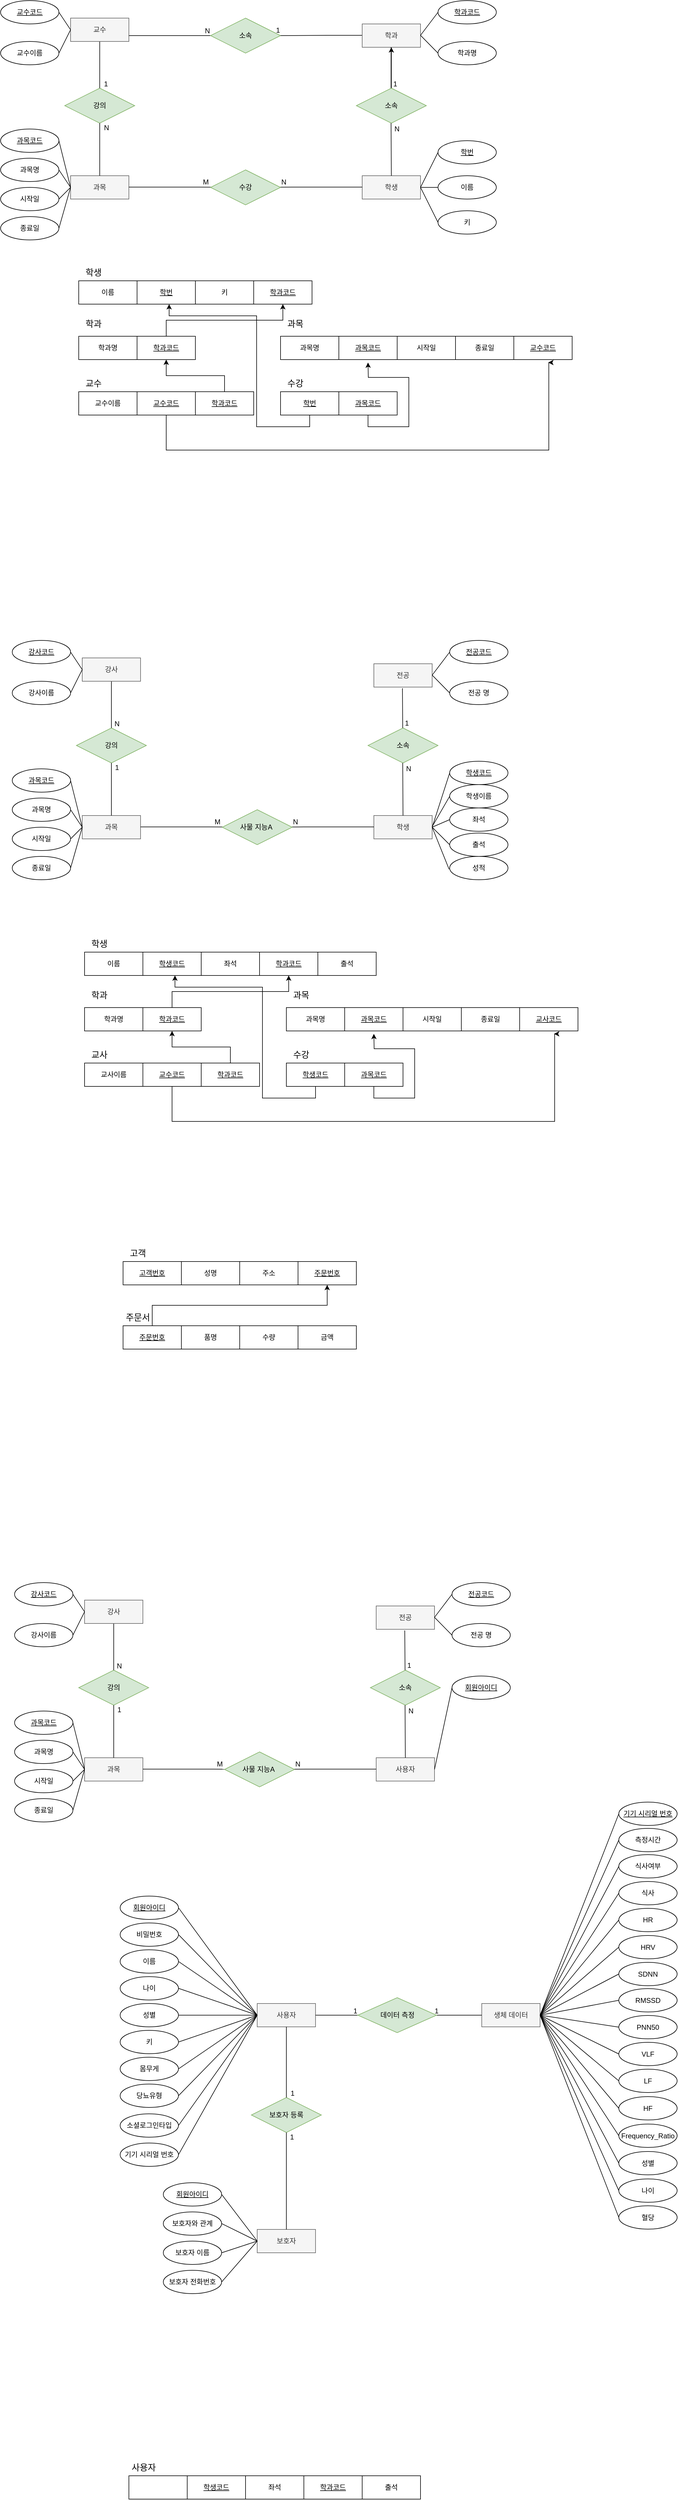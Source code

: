 <mxfile version="22.0.8" type="github">
  <diagram name="페이지-1" id="Q9GPWtl4dz6Prq9a7Tfs">
    <mxGraphModel dx="1434" dy="1951" grid="1" gridSize="10" guides="1" tooltips="1" connect="1" arrows="1" fold="1" page="1" pageScale="1" pageWidth="827" pageHeight="1169" math="0" shadow="0">
      <root>
        <mxCell id="0" />
        <mxCell id="1" parent="0" />
        <mxCell id="AGyuReAx4IVv6xOUwFAU-2" value="과목" style="whiteSpace=wrap;html=1;align=center;fillColor=#f5f5f5;fontColor=#333333;strokeColor=#666666;" parent="1" vertex="1">
          <mxGeometry x="181" y="270" width="100" height="40" as="geometry" />
        </mxCell>
        <mxCell id="AGyuReAx4IVv6xOUwFAU-4" value="학생" style="whiteSpace=wrap;html=1;align=center;fillColor=#f5f5f5;fontColor=#333333;strokeColor=#666666;" parent="1" vertex="1">
          <mxGeometry x="681" y="270" width="100" height="40" as="geometry" />
        </mxCell>
        <mxCell id="ryIB05gUjZDWtRrVTaDK-16" value="" style="endArrow=none;html=1;rounded=0;" parent="1" source="AGyuReAx4IVv6xOUwFAU-3" edge="1">
          <mxGeometry relative="1" as="geometry">
            <mxPoint x="401" y="289.5" as="sourcePoint" />
            <mxPoint x="561" y="289.5" as="targetPoint" />
          </mxGeometry>
        </mxCell>
        <mxCell id="ryIB05gUjZDWtRrVTaDK-18" value="N" style="resizable=0;html=1;whiteSpace=wrap;align=right;verticalAlign=bottom;" parent="ryIB05gUjZDWtRrVTaDK-16" connectable="0" vertex="1">
          <mxGeometry x="1" relative="1" as="geometry">
            <mxPoint x="-8" as="offset" />
          </mxGeometry>
        </mxCell>
        <mxCell id="ryIB05gUjZDWtRrVTaDK-19" value="" style="endArrow=none;html=1;rounded=0;" parent="1" target="AGyuReAx4IVv6xOUwFAU-3" edge="1">
          <mxGeometry relative="1" as="geometry">
            <mxPoint x="401" y="289.5" as="sourcePoint" />
            <mxPoint x="561" y="289.5" as="targetPoint" />
          </mxGeometry>
        </mxCell>
        <mxCell id="ryIB05gUjZDWtRrVTaDK-20" value="M" style="resizable=0;html=1;whiteSpace=wrap;align=left;verticalAlign=bottom;" parent="ryIB05gUjZDWtRrVTaDK-19" connectable="0" vertex="1">
          <mxGeometry x="-1" relative="1" as="geometry">
            <mxPoint x="5" as="offset" />
          </mxGeometry>
        </mxCell>
        <mxCell id="AGyuReAx4IVv6xOUwFAU-3" value="수강" style="shape=rhombus;perimeter=rhombusPerimeter;whiteSpace=wrap;html=1;align=center;fillColor=#d5e8d4;strokeColor=#82b366;" parent="1" vertex="1">
          <mxGeometry x="421" y="260" width="120" height="60" as="geometry" />
        </mxCell>
        <mxCell id="ryIB05gUjZDWtRrVTaDK-22" value="" style="endArrow=none;html=1;rounded=0;" parent="1" edge="1">
          <mxGeometry relative="1" as="geometry">
            <mxPoint x="561" y="289.5" as="sourcePoint" />
            <mxPoint x="681" y="289.5" as="targetPoint" />
          </mxGeometry>
        </mxCell>
        <mxCell id="ryIB05gUjZDWtRrVTaDK-23" value="" style="endArrow=none;html=1;rounded=0;" parent="1" edge="1">
          <mxGeometry relative="1" as="geometry">
            <mxPoint x="281" y="289.5" as="sourcePoint" />
            <mxPoint x="401" y="289.5" as="targetPoint" />
          </mxGeometry>
        </mxCell>
        <mxCell id="ryIB05gUjZDWtRrVTaDK-24" value="강의" style="shape=rhombus;perimeter=rhombusPerimeter;whiteSpace=wrap;html=1;align=center;fillColor=#d5e8d4;strokeColor=#82b366;" parent="1" vertex="1">
          <mxGeometry x="171" y="120" width="120" height="60" as="geometry" />
        </mxCell>
        <mxCell id="ryIB05gUjZDWtRrVTaDK-25" value="" style="endArrow=none;html=1;rounded=0;exitX=0.5;exitY=0;exitDx=0;exitDy=0;entryX=0.5;entryY=1;entryDx=0;entryDy=0;" parent="1" source="AGyuReAx4IVv6xOUwFAU-2" target="ryIB05gUjZDWtRrVTaDK-24" edge="1">
          <mxGeometry relative="1" as="geometry">
            <mxPoint x="230" y="270" as="sourcePoint" />
            <mxPoint x="231" y="190" as="targetPoint" />
          </mxGeometry>
        </mxCell>
        <mxCell id="ryIB05gUjZDWtRrVTaDK-26" value="N" style="resizable=0;html=1;whiteSpace=wrap;align=right;verticalAlign=bottom;" parent="ryIB05gUjZDWtRrVTaDK-25" connectable="0" vertex="1">
          <mxGeometry x="1" relative="1" as="geometry">
            <mxPoint x="17" y="16" as="offset" />
          </mxGeometry>
        </mxCell>
        <mxCell id="ryIB05gUjZDWtRrVTaDK-27" value="" style="endArrow=none;html=1;rounded=0;entryX=0.5;entryY=0;entryDx=0;entryDy=0;" parent="1" target="ryIB05gUjZDWtRrVTaDK-24" edge="1">
          <mxGeometry relative="1" as="geometry">
            <mxPoint x="231" y="40" as="sourcePoint" />
            <mxPoint x="230.5" y="108" as="targetPoint" />
          </mxGeometry>
        </mxCell>
        <mxCell id="ryIB05gUjZDWtRrVTaDK-28" value="1" style="resizable=0;html=1;whiteSpace=wrap;align=right;verticalAlign=bottom;" parent="ryIB05gUjZDWtRrVTaDK-27" connectable="0" vertex="1">
          <mxGeometry x="1" relative="1" as="geometry">
            <mxPoint x="15" y="1" as="offset" />
          </mxGeometry>
        </mxCell>
        <mxCell id="ryIB05gUjZDWtRrVTaDK-29" value="교수" style="whiteSpace=wrap;html=1;align=center;fillColor=#f5f5f5;fontColor=#333333;strokeColor=#666666;" parent="1" vertex="1">
          <mxGeometry x="181" width="100" height="40" as="geometry" />
        </mxCell>
        <mxCell id="ryIB05gUjZDWtRrVTaDK-30" value="" style="endArrow=none;html=1;rounded=0;" parent="1" target="ryIB05gUjZDWtRrVTaDK-32" edge="1">
          <mxGeometry relative="1" as="geometry">
            <mxPoint x="281" y="30" as="sourcePoint" />
            <mxPoint x="411" y="30" as="targetPoint" />
          </mxGeometry>
        </mxCell>
        <mxCell id="ryIB05gUjZDWtRrVTaDK-31" value="N" style="resizable=0;html=1;whiteSpace=wrap;align=right;verticalAlign=bottom;" parent="ryIB05gUjZDWtRrVTaDK-30" connectable="0" vertex="1">
          <mxGeometry x="1" relative="1" as="geometry" />
        </mxCell>
        <mxCell id="ryIB05gUjZDWtRrVTaDK-32" value="소속" style="shape=rhombus;perimeter=rhombusPerimeter;whiteSpace=wrap;html=1;align=center;fillColor=#d5e8d4;strokeColor=#82b366;" parent="1" vertex="1">
          <mxGeometry x="421" width="120" height="60" as="geometry" />
        </mxCell>
        <mxCell id="ryIB05gUjZDWtRrVTaDK-33" value="" style="endArrow=none;html=1;rounded=0;entryX=1;entryY=0.5;entryDx=0;entryDy=0;" parent="1" target="ryIB05gUjZDWtRrVTaDK-32" edge="1">
          <mxGeometry relative="1" as="geometry">
            <mxPoint x="681" y="29.5" as="sourcePoint" />
            <mxPoint x="551" y="29.5" as="targetPoint" />
            <Array as="points">
              <mxPoint x="621" y="29.5" />
            </Array>
          </mxGeometry>
        </mxCell>
        <mxCell id="ryIB05gUjZDWtRrVTaDK-34" value="1" style="resizable=0;html=1;whiteSpace=wrap;align=right;verticalAlign=bottom;" parent="ryIB05gUjZDWtRrVTaDK-33" connectable="0" vertex="1">
          <mxGeometry x="1" relative="1" as="geometry" />
        </mxCell>
        <mxCell id="ryIB05gUjZDWtRrVTaDK-35" value="학과" style="whiteSpace=wrap;html=1;align=center;fillColor=#f5f5f5;fontColor=#333333;strokeColor=#666666;" parent="1" vertex="1">
          <mxGeometry x="681" y="10" width="100" height="40" as="geometry" />
        </mxCell>
        <mxCell id="ryIB05gUjZDWtRrVTaDK-77" value="" style="edgeStyle=orthogonalEdgeStyle;rounded=0;orthogonalLoop=1;jettySize=auto;html=1;" parent="1" source="ryIB05gUjZDWtRrVTaDK-36" target="ryIB05gUjZDWtRrVTaDK-35" edge="1">
          <mxGeometry relative="1" as="geometry" />
        </mxCell>
        <mxCell id="ryIB05gUjZDWtRrVTaDK-36" value="소속" style="shape=rhombus;perimeter=rhombusPerimeter;whiteSpace=wrap;html=1;align=center;fillColor=#d5e8d4;strokeColor=#82b366;" parent="1" vertex="1">
          <mxGeometry x="671" y="120" width="120" height="60" as="geometry" />
        </mxCell>
        <mxCell id="ryIB05gUjZDWtRrVTaDK-37" value="" style="endArrow=none;html=1;rounded=0;" parent="1" edge="1">
          <mxGeometry relative="1" as="geometry">
            <mxPoint x="731" y="270" as="sourcePoint" />
            <mxPoint x="730.5" y="180" as="targetPoint" />
          </mxGeometry>
        </mxCell>
        <mxCell id="ryIB05gUjZDWtRrVTaDK-38" value="N" style="resizable=0;html=1;whiteSpace=wrap;align=right;verticalAlign=bottom;" parent="ryIB05gUjZDWtRrVTaDK-37" connectable="0" vertex="1">
          <mxGeometry x="1" relative="1" as="geometry">
            <mxPoint x="16" y="18" as="offset" />
          </mxGeometry>
        </mxCell>
        <mxCell id="ryIB05gUjZDWtRrVTaDK-42" value="" style="endArrow=none;html=1;rounded=0;" parent="1" edge="1">
          <mxGeometry relative="1" as="geometry">
            <mxPoint x="730.5" y="50" as="sourcePoint" />
            <mxPoint x="730.5" y="120" as="targetPoint" />
          </mxGeometry>
        </mxCell>
        <mxCell id="ryIB05gUjZDWtRrVTaDK-43" value="1" style="resizable=0;html=1;whiteSpace=wrap;align=right;verticalAlign=bottom;" parent="ryIB05gUjZDWtRrVTaDK-42" connectable="0" vertex="1">
          <mxGeometry x="1" relative="1" as="geometry">
            <mxPoint x="12" y="1" as="offset" />
          </mxGeometry>
        </mxCell>
        <mxCell id="ryIB05gUjZDWtRrVTaDK-44" value="교수코드" style="ellipse;whiteSpace=wrap;html=1;align=center;fontStyle=4;" parent="1" vertex="1">
          <mxGeometry x="61" y="-30" width="100" height="40" as="geometry" />
        </mxCell>
        <mxCell id="ryIB05gUjZDWtRrVTaDK-45" value="교수이름" style="ellipse;whiteSpace=wrap;html=1;align=center;" parent="1" vertex="1">
          <mxGeometry x="61" y="40" width="100" height="40" as="geometry" />
        </mxCell>
        <mxCell id="ryIB05gUjZDWtRrVTaDK-48" value="" style="endArrow=none;html=1;rounded=0;entryX=0;entryY=0.5;entryDx=0;entryDy=0;" parent="1" target="ryIB05gUjZDWtRrVTaDK-29" edge="1">
          <mxGeometry relative="1" as="geometry">
            <mxPoint x="161" y="60" as="sourcePoint" />
            <mxPoint x="321" y="60" as="targetPoint" />
          </mxGeometry>
        </mxCell>
        <mxCell id="ryIB05gUjZDWtRrVTaDK-49" value="" style="endArrow=none;html=1;rounded=0;entryX=0;entryY=0.5;entryDx=0;entryDy=0;exitX=1;exitY=0.5;exitDx=0;exitDy=0;" parent="1" source="ryIB05gUjZDWtRrVTaDK-44" target="ryIB05gUjZDWtRrVTaDK-29" edge="1">
          <mxGeometry relative="1" as="geometry">
            <mxPoint x="161" y="10" as="sourcePoint" />
            <mxPoint x="321" y="10" as="targetPoint" />
          </mxGeometry>
        </mxCell>
        <mxCell id="ryIB05gUjZDWtRrVTaDK-50" value="과목코드" style="ellipse;whiteSpace=wrap;html=1;align=center;fontStyle=4;" parent="1" vertex="1">
          <mxGeometry x="61" y="190" width="100" height="40" as="geometry" />
        </mxCell>
        <mxCell id="ryIB05gUjZDWtRrVTaDK-53" value="과목명" style="ellipse;whiteSpace=wrap;html=1;align=center;" parent="1" vertex="1">
          <mxGeometry x="61" y="240" width="100" height="40" as="geometry" />
        </mxCell>
        <mxCell id="ryIB05gUjZDWtRrVTaDK-56" value="종료일" style="ellipse;whiteSpace=wrap;html=1;align=center;" parent="1" vertex="1">
          <mxGeometry x="61" y="340" width="100" height="40" as="geometry" />
        </mxCell>
        <mxCell id="ryIB05gUjZDWtRrVTaDK-57" value="시작일" style="ellipse;whiteSpace=wrap;html=1;align=center;" parent="1" vertex="1">
          <mxGeometry x="61" y="290" width="100" height="40" as="geometry" />
        </mxCell>
        <mxCell id="ryIB05gUjZDWtRrVTaDK-67" value="" style="endArrow=none;html=1;rounded=0;exitX=1;exitY=0.5;exitDx=0;exitDy=0;" parent="1" source="ryIB05gUjZDWtRrVTaDK-50" edge="1">
          <mxGeometry relative="1" as="geometry">
            <mxPoint x="161" y="290" as="sourcePoint" />
            <mxPoint x="181" y="290" as="targetPoint" />
          </mxGeometry>
        </mxCell>
        <mxCell id="ryIB05gUjZDWtRrVTaDK-68" value="" style="endArrow=none;html=1;rounded=0;entryX=0;entryY=0.5;entryDx=0;entryDy=0;exitX=1;exitY=0.5;exitDx=0;exitDy=0;" parent="1" source="ryIB05gUjZDWtRrVTaDK-53" target="AGyuReAx4IVv6xOUwFAU-2" edge="1">
          <mxGeometry relative="1" as="geometry">
            <mxPoint x="161" y="350" as="sourcePoint" />
            <mxPoint x="321" y="350" as="targetPoint" />
            <Array as="points" />
          </mxGeometry>
        </mxCell>
        <mxCell id="ryIB05gUjZDWtRrVTaDK-69" value="" style="endArrow=none;html=1;rounded=0;exitX=1;exitY=0.5;exitDx=0;exitDy=0;" parent="1" source="ryIB05gUjZDWtRrVTaDK-57" edge="1">
          <mxGeometry relative="1" as="geometry">
            <mxPoint x="161" y="404.75" as="sourcePoint" />
            <mxPoint x="181" y="290" as="targetPoint" />
          </mxGeometry>
        </mxCell>
        <mxCell id="ryIB05gUjZDWtRrVTaDK-70" value="" style="endArrow=none;html=1;rounded=0;entryX=0;entryY=0.5;entryDx=0;entryDy=0;exitX=1;exitY=0.5;exitDx=0;exitDy=0;" parent="1" source="ryIB05gUjZDWtRrVTaDK-56" target="AGyuReAx4IVv6xOUwFAU-2" edge="1">
          <mxGeometry relative="1" as="geometry">
            <mxPoint x="171" y="440" as="sourcePoint" />
            <mxPoint x="331" y="440" as="targetPoint" />
          </mxGeometry>
        </mxCell>
        <mxCell id="ryIB05gUjZDWtRrVTaDK-78" value="학과명" style="ellipse;whiteSpace=wrap;html=1;align=center;" parent="1" vertex="1">
          <mxGeometry x="811" y="40" width="100" height="40" as="geometry" />
        </mxCell>
        <mxCell id="ryIB05gUjZDWtRrVTaDK-79" value="학번" style="ellipse;whiteSpace=wrap;html=1;align=center;fontStyle=4;" parent="1" vertex="1">
          <mxGeometry x="811" y="210" width="100" height="40" as="geometry" />
        </mxCell>
        <mxCell id="ryIB05gUjZDWtRrVTaDK-80" value="학과코드" style="ellipse;whiteSpace=wrap;html=1;align=center;fontStyle=4;" parent="1" vertex="1">
          <mxGeometry x="811" y="-30" width="100" height="40" as="geometry" />
        </mxCell>
        <mxCell id="ryIB05gUjZDWtRrVTaDK-81" value="" style="endArrow=none;html=1;rounded=0;entryX=0;entryY=0.5;entryDx=0;entryDy=0;" parent="1" target="ryIB05gUjZDWtRrVTaDK-80" edge="1">
          <mxGeometry relative="1" as="geometry">
            <mxPoint x="781" y="29.5" as="sourcePoint" />
            <mxPoint x="941" y="29.5" as="targetPoint" />
          </mxGeometry>
        </mxCell>
        <mxCell id="ryIB05gUjZDWtRrVTaDK-82" value="" style="endArrow=none;html=1;rounded=0;entryX=0;entryY=0.5;entryDx=0;entryDy=0;" parent="1" target="ryIB05gUjZDWtRrVTaDK-78" edge="1">
          <mxGeometry relative="1" as="geometry">
            <mxPoint x="781" y="29.5" as="sourcePoint" />
            <mxPoint x="941" y="29.5" as="targetPoint" />
          </mxGeometry>
        </mxCell>
        <mxCell id="ryIB05gUjZDWtRrVTaDK-83" value="이름" style="ellipse;whiteSpace=wrap;html=1;align=center;" parent="1" vertex="1">
          <mxGeometry x="811" y="270" width="100" height="40" as="geometry" />
        </mxCell>
        <mxCell id="ryIB05gUjZDWtRrVTaDK-85" value="키" style="ellipse;whiteSpace=wrap;html=1;align=center;" parent="1" vertex="1">
          <mxGeometry x="811" y="330" width="100" height="40" as="geometry" />
        </mxCell>
        <mxCell id="ryIB05gUjZDWtRrVTaDK-86" value="" style="endArrow=none;html=1;rounded=0;entryX=0;entryY=0.5;entryDx=0;entryDy=0;" parent="1" target="ryIB05gUjZDWtRrVTaDK-79" edge="1">
          <mxGeometry relative="1" as="geometry">
            <mxPoint x="781" y="290" as="sourcePoint" />
            <mxPoint x="941" y="290" as="targetPoint" />
          </mxGeometry>
        </mxCell>
        <mxCell id="ryIB05gUjZDWtRrVTaDK-87" value="" style="endArrow=none;html=1;rounded=0;" parent="1" edge="1">
          <mxGeometry relative="1" as="geometry">
            <mxPoint x="781" y="290" as="sourcePoint" />
            <mxPoint x="811" y="290" as="targetPoint" />
          </mxGeometry>
        </mxCell>
        <mxCell id="ryIB05gUjZDWtRrVTaDK-88" value="" style="endArrow=none;html=1;rounded=0;entryX=0;entryY=0.5;entryDx=0;entryDy=0;" parent="1" target="ryIB05gUjZDWtRrVTaDK-85" edge="1">
          <mxGeometry relative="1" as="geometry">
            <mxPoint x="781" y="290" as="sourcePoint" />
            <mxPoint x="941" y="290" as="targetPoint" />
          </mxGeometry>
        </mxCell>
        <mxCell id="ryIB05gUjZDWtRrVTaDK-106" value="이름" style="whiteSpace=wrap;html=1;align=center;" parent="1" vertex="1">
          <mxGeometry x="195" y="450" width="100" height="40" as="geometry" />
        </mxCell>
        <mxCell id="ryIB05gUjZDWtRrVTaDK-107" value="&lt;u&gt;학번&lt;/u&gt;" style="whiteSpace=wrap;html=1;align=center;" parent="1" vertex="1">
          <mxGeometry x="295" y="450" width="100" height="40" as="geometry" />
        </mxCell>
        <mxCell id="ryIB05gUjZDWtRrVTaDK-108" value="키" style="whiteSpace=wrap;html=1;align=center;" parent="1" vertex="1">
          <mxGeometry x="395" y="450" width="100" height="40" as="geometry" />
        </mxCell>
        <mxCell id="ryIB05gUjZDWtRrVTaDK-109" value="&lt;font style=&quot;font-size: 15px;&quot;&gt;학생&lt;/font&gt;" style="text;html=1;align=center;verticalAlign=middle;resizable=0;points=[];autosize=1;strokeColor=none;fillColor=none;" parent="1" vertex="1">
          <mxGeometry x="195" y="420" width="50" height="30" as="geometry" />
        </mxCell>
        <mxCell id="ryIB05gUjZDWtRrVTaDK-111" value="학과명" style="whiteSpace=wrap;html=1;align=center;" parent="1" vertex="1">
          <mxGeometry x="195" y="545" width="100" height="40" as="geometry" />
        </mxCell>
        <mxCell id="ryIB05gUjZDWtRrVTaDK-146" style="edgeStyle=orthogonalEdgeStyle;rounded=0;orthogonalLoop=1;jettySize=auto;html=1;exitX=0.5;exitY=0;exitDx=0;exitDy=0;entryX=0.5;entryY=1;entryDx=0;entryDy=0;" parent="1" source="ryIB05gUjZDWtRrVTaDK-112" target="ryIB05gUjZDWtRrVTaDK-131" edge="1">
          <mxGeometry relative="1" as="geometry" />
        </mxCell>
        <mxCell id="ryIB05gUjZDWtRrVTaDK-112" value="&lt;u&gt;학과코드&lt;/u&gt;" style="whiteSpace=wrap;html=1;align=center;" parent="1" vertex="1">
          <mxGeometry x="295" y="545" width="100" height="40" as="geometry" />
        </mxCell>
        <mxCell id="ryIB05gUjZDWtRrVTaDK-114" value="과목명" style="whiteSpace=wrap;html=1;align=center;" parent="1" vertex="1">
          <mxGeometry x="541" y="545" width="100" height="40" as="geometry" />
        </mxCell>
        <mxCell id="ryIB05gUjZDWtRrVTaDK-115" value="&lt;u&gt;과목코드&lt;/u&gt;" style="whiteSpace=wrap;html=1;align=center;" parent="1" vertex="1">
          <mxGeometry x="641" y="545" width="100" height="40" as="geometry" />
        </mxCell>
        <mxCell id="ryIB05gUjZDWtRrVTaDK-116" value="시작일" style="whiteSpace=wrap;html=1;align=center;" parent="1" vertex="1">
          <mxGeometry x="741" y="545" width="100" height="40" as="geometry" />
        </mxCell>
        <mxCell id="ryIB05gUjZDWtRrVTaDK-117" value="종료일" style="whiteSpace=wrap;html=1;align=center;" parent="1" vertex="1">
          <mxGeometry x="841" y="545" width="100" height="40" as="geometry" />
        </mxCell>
        <mxCell id="ryIB05gUjZDWtRrVTaDK-118" value="&lt;font style=&quot;font-size: 15px;&quot;&gt;학과&lt;/font&gt;" style="text;html=1;align=center;verticalAlign=middle;resizable=0;points=[];autosize=1;strokeColor=none;fillColor=none;" parent="1" vertex="1">
          <mxGeometry x="195" y="508" width="50" height="30" as="geometry" />
        </mxCell>
        <mxCell id="ryIB05gUjZDWtRrVTaDK-119" value="&lt;font style=&quot;font-size: 15px;&quot;&gt;과목&lt;/font&gt;" style="text;html=1;align=center;verticalAlign=middle;resizable=0;points=[];autosize=1;strokeColor=none;fillColor=none;" parent="1" vertex="1">
          <mxGeometry x="541" y="508" width="50" height="30" as="geometry" />
        </mxCell>
        <mxCell id="ryIB05gUjZDWtRrVTaDK-120" value="교수이름" style="whiteSpace=wrap;html=1;align=center;" parent="1" vertex="1">
          <mxGeometry x="195" y="640" width="100" height="40" as="geometry" />
        </mxCell>
        <mxCell id="ryIB05gUjZDWtRrVTaDK-151" style="edgeStyle=orthogonalEdgeStyle;rounded=0;orthogonalLoop=1;jettySize=auto;html=1;exitX=0.5;exitY=1;exitDx=0;exitDy=0;" parent="1" source="ryIB05gUjZDWtRrVTaDK-121" edge="1">
          <mxGeometry relative="1" as="geometry">
            <mxPoint x="1000" y="590" as="targetPoint" />
            <Array as="points">
              <mxPoint x="345" y="740" />
              <mxPoint x="1001" y="740" />
            </Array>
          </mxGeometry>
        </mxCell>
        <mxCell id="ryIB05gUjZDWtRrVTaDK-121" value="&lt;u&gt;교수코드&lt;/u&gt;" style="whiteSpace=wrap;html=1;align=center;" parent="1" vertex="1">
          <mxGeometry x="295" y="640" width="100" height="40" as="geometry" />
        </mxCell>
        <mxCell id="ryIB05gUjZDWtRrVTaDK-122" value="&lt;font style=&quot;font-size: 15px;&quot;&gt;교수&lt;/font&gt;" style="text;html=1;align=center;verticalAlign=middle;resizable=0;points=[];autosize=1;strokeColor=none;fillColor=none;" parent="1" vertex="1">
          <mxGeometry x="195" y="610" width="50" height="30" as="geometry" />
        </mxCell>
        <mxCell id="ryIB05gUjZDWtRrVTaDK-152" style="edgeStyle=orthogonalEdgeStyle;rounded=0;orthogonalLoop=1;jettySize=auto;html=1;exitX=0.5;exitY=1;exitDx=0;exitDy=0;" parent="1" source="ryIB05gUjZDWtRrVTaDK-126" edge="1">
          <mxGeometry relative="1" as="geometry">
            <mxPoint x="350" y="490" as="targetPoint" />
            <Array as="points">
              <mxPoint x="591" y="700" />
              <mxPoint x="500" y="700" />
              <mxPoint x="500" y="510" />
              <mxPoint x="350" y="510" />
            </Array>
          </mxGeometry>
        </mxCell>
        <mxCell id="ryIB05gUjZDWtRrVTaDK-126" value="&lt;u&gt;학번&lt;/u&gt;" style="whiteSpace=wrap;html=1;align=center;" parent="1" vertex="1">
          <mxGeometry x="541" y="640" width="100" height="40" as="geometry" />
        </mxCell>
        <mxCell id="ryIB05gUjZDWtRrVTaDK-147" style="edgeStyle=orthogonalEdgeStyle;rounded=0;orthogonalLoop=1;jettySize=auto;html=1;exitX=0.5;exitY=1;exitDx=0;exitDy=0;" parent="1" source="ryIB05gUjZDWtRrVTaDK-127" edge="1">
          <mxGeometry relative="1" as="geometry">
            <mxPoint x="691" y="590" as="targetPoint" />
          </mxGeometry>
        </mxCell>
        <mxCell id="ryIB05gUjZDWtRrVTaDK-127" value="&lt;u&gt;과목코드&lt;/u&gt;" style="whiteSpace=wrap;html=1;align=center;" parent="1" vertex="1">
          <mxGeometry x="641" y="640" width="100" height="40" as="geometry" />
        </mxCell>
        <mxCell id="ryIB05gUjZDWtRrVTaDK-128" value="&lt;span style=&quot;font-size: 15px;&quot;&gt;수강&lt;/span&gt;" style="text;html=1;align=center;verticalAlign=middle;resizable=0;points=[];autosize=1;strokeColor=none;fillColor=none;" parent="1" vertex="1">
          <mxGeometry x="541" y="610" width="50" height="30" as="geometry" />
        </mxCell>
        <mxCell id="ryIB05gUjZDWtRrVTaDK-129" value="&lt;u&gt;교수코드&lt;/u&gt;" style="whiteSpace=wrap;html=1;align=center;" parent="1" vertex="1">
          <mxGeometry x="941" y="545" width="100" height="40" as="geometry" />
        </mxCell>
        <mxCell id="ryIB05gUjZDWtRrVTaDK-150" style="edgeStyle=orthogonalEdgeStyle;rounded=0;orthogonalLoop=1;jettySize=auto;html=1;exitX=0.5;exitY=0;exitDx=0;exitDy=0;entryX=0.5;entryY=1;entryDx=0;entryDy=0;" parent="1" source="ryIB05gUjZDWtRrVTaDK-130" target="ryIB05gUjZDWtRrVTaDK-112" edge="1">
          <mxGeometry relative="1" as="geometry" />
        </mxCell>
        <mxCell id="ryIB05gUjZDWtRrVTaDK-130" value="&lt;u&gt;학과코드&lt;/u&gt;" style="whiteSpace=wrap;html=1;align=center;" parent="1" vertex="1">
          <mxGeometry x="395" y="640" width="100" height="40" as="geometry" />
        </mxCell>
        <mxCell id="ryIB05gUjZDWtRrVTaDK-131" value="&lt;u&gt;학과코드&lt;/u&gt;" style="whiteSpace=wrap;html=1;align=center;" parent="1" vertex="1">
          <mxGeometry x="495" y="450" width="100" height="40" as="geometry" />
        </mxCell>
        <mxCell id="1ppySApteFcxsuwrAwtB-50" value="과목" style="whiteSpace=wrap;html=1;align=center;fillColor=#f5f5f5;fontColor=#333333;strokeColor=#666666;" parent="1" vertex="1">
          <mxGeometry x="201" y="1366" width="100" height="40" as="geometry" />
        </mxCell>
        <mxCell id="1ppySApteFcxsuwrAwtB-51" value="학생" style="whiteSpace=wrap;html=1;align=center;fillColor=#f5f5f5;fontColor=#333333;strokeColor=#666666;" parent="1" vertex="1">
          <mxGeometry x="701" y="1366" width="100" height="40" as="geometry" />
        </mxCell>
        <mxCell id="1ppySApteFcxsuwrAwtB-52" value="" style="endArrow=none;html=1;rounded=0;" parent="1" source="1ppySApteFcxsuwrAwtB-56" edge="1">
          <mxGeometry relative="1" as="geometry">
            <mxPoint x="421" y="1385.5" as="sourcePoint" />
            <mxPoint x="581" y="1385.5" as="targetPoint" />
          </mxGeometry>
        </mxCell>
        <mxCell id="1ppySApteFcxsuwrAwtB-53" value="N" style="resizable=0;html=1;whiteSpace=wrap;align=right;verticalAlign=bottom;" parent="1ppySApteFcxsuwrAwtB-52" connectable="0" vertex="1">
          <mxGeometry x="1" relative="1" as="geometry">
            <mxPoint x="-8" as="offset" />
          </mxGeometry>
        </mxCell>
        <mxCell id="1ppySApteFcxsuwrAwtB-54" value="" style="endArrow=none;html=1;rounded=0;" parent="1" target="1ppySApteFcxsuwrAwtB-56" edge="1">
          <mxGeometry relative="1" as="geometry">
            <mxPoint x="421" y="1385.5" as="sourcePoint" />
            <mxPoint x="581" y="1385.5" as="targetPoint" />
          </mxGeometry>
        </mxCell>
        <mxCell id="1ppySApteFcxsuwrAwtB-55" value="M" style="resizable=0;html=1;whiteSpace=wrap;align=left;verticalAlign=bottom;" parent="1ppySApteFcxsuwrAwtB-54" connectable="0" vertex="1">
          <mxGeometry x="-1" relative="1" as="geometry">
            <mxPoint x="5" as="offset" />
          </mxGeometry>
        </mxCell>
        <mxCell id="1ppySApteFcxsuwrAwtB-56" value="사물 지능A&amp;nbsp;" style="shape=rhombus;perimeter=rhombusPerimeter;whiteSpace=wrap;html=1;align=center;fillColor=#d5e8d4;strokeColor=#82b366;" parent="1" vertex="1">
          <mxGeometry x="441" y="1356" width="120" height="60" as="geometry" />
        </mxCell>
        <mxCell id="1ppySApteFcxsuwrAwtB-57" value="" style="endArrow=none;html=1;rounded=0;" parent="1" edge="1">
          <mxGeometry relative="1" as="geometry">
            <mxPoint x="581" y="1385.5" as="sourcePoint" />
            <mxPoint x="701" y="1385.5" as="targetPoint" />
          </mxGeometry>
        </mxCell>
        <mxCell id="1ppySApteFcxsuwrAwtB-58" value="" style="endArrow=none;html=1;rounded=0;" parent="1" edge="1">
          <mxGeometry relative="1" as="geometry">
            <mxPoint x="301" y="1385.5" as="sourcePoint" />
            <mxPoint x="421" y="1385.5" as="targetPoint" />
          </mxGeometry>
        </mxCell>
        <mxCell id="1ppySApteFcxsuwrAwtB-59" value="강의" style="shape=rhombus;perimeter=rhombusPerimeter;whiteSpace=wrap;html=1;align=center;fillColor=#d5e8d4;strokeColor=#82b366;" parent="1" vertex="1">
          <mxGeometry x="191" y="1216" width="120" height="60" as="geometry" />
        </mxCell>
        <mxCell id="1ppySApteFcxsuwrAwtB-60" value="" style="endArrow=none;html=1;rounded=0;exitX=0.5;exitY=0;exitDx=0;exitDy=0;entryX=0.5;entryY=1;entryDx=0;entryDy=0;" parent="1" source="1ppySApteFcxsuwrAwtB-50" target="1ppySApteFcxsuwrAwtB-59" edge="1">
          <mxGeometry relative="1" as="geometry">
            <mxPoint x="250" y="1366" as="sourcePoint" />
            <mxPoint x="251" y="1286" as="targetPoint" />
          </mxGeometry>
        </mxCell>
        <mxCell id="1ppySApteFcxsuwrAwtB-61" value="1" style="resizable=0;html=1;whiteSpace=wrap;align=right;verticalAlign=bottom;" parent="1ppySApteFcxsuwrAwtB-60" connectable="0" vertex="1">
          <mxGeometry x="1" relative="1" as="geometry">
            <mxPoint x="14" y="16" as="offset" />
          </mxGeometry>
        </mxCell>
        <mxCell id="1ppySApteFcxsuwrAwtB-62" value="" style="endArrow=none;html=1;rounded=0;entryX=0.5;entryY=0;entryDx=0;entryDy=0;" parent="1" target="1ppySApteFcxsuwrAwtB-59" edge="1">
          <mxGeometry relative="1" as="geometry">
            <mxPoint x="251" y="1136" as="sourcePoint" />
            <mxPoint x="250.5" y="1204" as="targetPoint" />
          </mxGeometry>
        </mxCell>
        <mxCell id="1ppySApteFcxsuwrAwtB-63" value="N" style="resizable=0;html=1;whiteSpace=wrap;align=right;verticalAlign=bottom;" parent="1ppySApteFcxsuwrAwtB-62" connectable="0" vertex="1">
          <mxGeometry x="1" relative="1" as="geometry">
            <mxPoint x="15" y="1" as="offset" />
          </mxGeometry>
        </mxCell>
        <mxCell id="1ppySApteFcxsuwrAwtB-64" value="강사" style="whiteSpace=wrap;html=1;align=center;fillColor=#f5f5f5;fontColor=#333333;strokeColor=#666666;" parent="1" vertex="1">
          <mxGeometry x="201" y="1096" width="100" height="40" as="geometry" />
        </mxCell>
        <mxCell id="1ppySApteFcxsuwrAwtB-70" value="전공" style="whiteSpace=wrap;html=1;align=center;fillColor=#f5f5f5;fontColor=#333333;strokeColor=#666666;" parent="1" vertex="1">
          <mxGeometry x="701" y="1106" width="100" height="40" as="geometry" />
        </mxCell>
        <mxCell id="1ppySApteFcxsuwrAwtB-72" value="소속" style="shape=rhombus;perimeter=rhombusPerimeter;whiteSpace=wrap;html=1;align=center;fillColor=#d5e8d4;strokeColor=#82b366;" parent="1" vertex="1">
          <mxGeometry x="691" y="1216" width="120" height="60" as="geometry" />
        </mxCell>
        <mxCell id="1ppySApteFcxsuwrAwtB-73" value="" style="endArrow=none;html=1;rounded=0;" parent="1" edge="1">
          <mxGeometry relative="1" as="geometry">
            <mxPoint x="751" y="1366" as="sourcePoint" />
            <mxPoint x="750.5" y="1276" as="targetPoint" />
          </mxGeometry>
        </mxCell>
        <mxCell id="1ppySApteFcxsuwrAwtB-74" value="N" style="resizable=0;html=1;whiteSpace=wrap;align=right;verticalAlign=bottom;" parent="1ppySApteFcxsuwrAwtB-73" connectable="0" vertex="1">
          <mxGeometry x="1" relative="1" as="geometry">
            <mxPoint x="16" y="18" as="offset" />
          </mxGeometry>
        </mxCell>
        <mxCell id="1ppySApteFcxsuwrAwtB-75" value="" style="endArrow=none;html=1;rounded=0;" parent="1" edge="1">
          <mxGeometry relative="1" as="geometry">
            <mxPoint x="750" y="1148" as="sourcePoint" />
            <mxPoint x="750.5" y="1216" as="targetPoint" />
          </mxGeometry>
        </mxCell>
        <mxCell id="1ppySApteFcxsuwrAwtB-76" value="1" style="resizable=0;html=1;whiteSpace=wrap;align=right;verticalAlign=bottom;" parent="1ppySApteFcxsuwrAwtB-75" connectable="0" vertex="1">
          <mxGeometry x="1" relative="1" as="geometry">
            <mxPoint x="12" y="1" as="offset" />
          </mxGeometry>
        </mxCell>
        <mxCell id="1ppySApteFcxsuwrAwtB-77" value="강사코드" style="ellipse;whiteSpace=wrap;html=1;align=center;fontStyle=4;" parent="1" vertex="1">
          <mxGeometry x="81" y="1066" width="100" height="40" as="geometry" />
        </mxCell>
        <mxCell id="1ppySApteFcxsuwrAwtB-78" value="강사이름" style="ellipse;whiteSpace=wrap;html=1;align=center;" parent="1" vertex="1">
          <mxGeometry x="81" y="1136" width="100" height="40" as="geometry" />
        </mxCell>
        <mxCell id="1ppySApteFcxsuwrAwtB-79" value="" style="endArrow=none;html=1;rounded=0;entryX=0;entryY=0.5;entryDx=0;entryDy=0;" parent="1" target="1ppySApteFcxsuwrAwtB-64" edge="1">
          <mxGeometry relative="1" as="geometry">
            <mxPoint x="181" y="1156" as="sourcePoint" />
            <mxPoint x="341" y="1156" as="targetPoint" />
          </mxGeometry>
        </mxCell>
        <mxCell id="1ppySApteFcxsuwrAwtB-80" value="" style="endArrow=none;html=1;rounded=0;entryX=0;entryY=0.5;entryDx=0;entryDy=0;exitX=1;exitY=0.5;exitDx=0;exitDy=0;" parent="1" source="1ppySApteFcxsuwrAwtB-77" target="1ppySApteFcxsuwrAwtB-64" edge="1">
          <mxGeometry relative="1" as="geometry">
            <mxPoint x="181" y="1106" as="sourcePoint" />
            <mxPoint x="341" y="1106" as="targetPoint" />
          </mxGeometry>
        </mxCell>
        <mxCell id="1ppySApteFcxsuwrAwtB-81" value="과목코드" style="ellipse;whiteSpace=wrap;html=1;align=center;fontStyle=4;" parent="1" vertex="1">
          <mxGeometry x="81" y="1286" width="100" height="40" as="geometry" />
        </mxCell>
        <mxCell id="1ppySApteFcxsuwrAwtB-82" value="과목명" style="ellipse;whiteSpace=wrap;html=1;align=center;" parent="1" vertex="1">
          <mxGeometry x="81" y="1336" width="100" height="40" as="geometry" />
        </mxCell>
        <mxCell id="1ppySApteFcxsuwrAwtB-83" value="종료일" style="ellipse;whiteSpace=wrap;html=1;align=center;" parent="1" vertex="1">
          <mxGeometry x="81" y="1436" width="100" height="40" as="geometry" />
        </mxCell>
        <mxCell id="1ppySApteFcxsuwrAwtB-84" value="시작일" style="ellipse;whiteSpace=wrap;html=1;align=center;" parent="1" vertex="1">
          <mxGeometry x="81" y="1386" width="100" height="40" as="geometry" />
        </mxCell>
        <mxCell id="1ppySApteFcxsuwrAwtB-85" value="" style="endArrow=none;html=1;rounded=0;exitX=1;exitY=0.5;exitDx=0;exitDy=0;" parent="1" source="1ppySApteFcxsuwrAwtB-81" edge="1">
          <mxGeometry relative="1" as="geometry">
            <mxPoint x="181" y="1386" as="sourcePoint" />
            <mxPoint x="201" y="1386" as="targetPoint" />
          </mxGeometry>
        </mxCell>
        <mxCell id="1ppySApteFcxsuwrAwtB-86" value="" style="endArrow=none;html=1;rounded=0;entryX=0;entryY=0.5;entryDx=0;entryDy=0;exitX=1;exitY=0.5;exitDx=0;exitDy=0;" parent="1" source="1ppySApteFcxsuwrAwtB-82" target="1ppySApteFcxsuwrAwtB-50" edge="1">
          <mxGeometry relative="1" as="geometry">
            <mxPoint x="181" y="1446" as="sourcePoint" />
            <mxPoint x="341" y="1446" as="targetPoint" />
            <Array as="points" />
          </mxGeometry>
        </mxCell>
        <mxCell id="1ppySApteFcxsuwrAwtB-87" value="" style="endArrow=none;html=1;rounded=0;exitX=1;exitY=0.5;exitDx=0;exitDy=0;" parent="1" source="1ppySApteFcxsuwrAwtB-84" edge="1">
          <mxGeometry relative="1" as="geometry">
            <mxPoint x="181" y="1500.75" as="sourcePoint" />
            <mxPoint x="201" y="1386" as="targetPoint" />
          </mxGeometry>
        </mxCell>
        <mxCell id="1ppySApteFcxsuwrAwtB-88" value="" style="endArrow=none;html=1;rounded=0;entryX=0;entryY=0.5;entryDx=0;entryDy=0;exitX=1;exitY=0.5;exitDx=0;exitDy=0;" parent="1" source="1ppySApteFcxsuwrAwtB-83" target="1ppySApteFcxsuwrAwtB-50" edge="1">
          <mxGeometry relative="1" as="geometry">
            <mxPoint x="191" y="1536" as="sourcePoint" />
            <mxPoint x="351" y="1536" as="targetPoint" />
          </mxGeometry>
        </mxCell>
        <mxCell id="1ppySApteFcxsuwrAwtB-89" value="전공 명" style="ellipse;whiteSpace=wrap;html=1;align=center;" parent="1" vertex="1">
          <mxGeometry x="831" y="1136" width="100" height="40" as="geometry" />
        </mxCell>
        <mxCell id="1ppySApteFcxsuwrAwtB-90" value="학생코드" style="ellipse;whiteSpace=wrap;html=1;align=center;fontStyle=4;" parent="1" vertex="1">
          <mxGeometry x="831" y="1273" width="100" height="40" as="geometry" />
        </mxCell>
        <mxCell id="1ppySApteFcxsuwrAwtB-91" value="전공코드" style="ellipse;whiteSpace=wrap;html=1;align=center;fontStyle=4;" parent="1" vertex="1">
          <mxGeometry x="831" y="1066" width="100" height="40" as="geometry" />
        </mxCell>
        <mxCell id="1ppySApteFcxsuwrAwtB-92" value="" style="endArrow=none;html=1;rounded=0;entryX=0;entryY=0.5;entryDx=0;entryDy=0;" parent="1" target="1ppySApteFcxsuwrAwtB-91" edge="1">
          <mxGeometry relative="1" as="geometry">
            <mxPoint x="801" y="1125.5" as="sourcePoint" />
            <mxPoint x="961" y="1125.5" as="targetPoint" />
          </mxGeometry>
        </mxCell>
        <mxCell id="1ppySApteFcxsuwrAwtB-93" value="" style="endArrow=none;html=1;rounded=0;entryX=0;entryY=0.5;entryDx=0;entryDy=0;" parent="1" target="1ppySApteFcxsuwrAwtB-89" edge="1">
          <mxGeometry relative="1" as="geometry">
            <mxPoint x="801" y="1125.5" as="sourcePoint" />
            <mxPoint x="961" y="1125.5" as="targetPoint" />
          </mxGeometry>
        </mxCell>
        <mxCell id="1ppySApteFcxsuwrAwtB-94" value="학생이름" style="ellipse;whiteSpace=wrap;html=1;align=center;" parent="1" vertex="1">
          <mxGeometry x="831" y="1313" width="100" height="40" as="geometry" />
        </mxCell>
        <mxCell id="1ppySApteFcxsuwrAwtB-95" value="좌석" style="ellipse;whiteSpace=wrap;html=1;align=center;" parent="1" vertex="1">
          <mxGeometry x="831" y="1353" width="100" height="40" as="geometry" />
        </mxCell>
        <mxCell id="1ppySApteFcxsuwrAwtB-96" value="" style="endArrow=none;html=1;rounded=0;entryX=0;entryY=0.5;entryDx=0;entryDy=0;" parent="1" target="1ppySApteFcxsuwrAwtB-90" edge="1">
          <mxGeometry relative="1" as="geometry">
            <mxPoint x="801" y="1386" as="sourcePoint" />
            <mxPoint x="961" y="1386" as="targetPoint" />
          </mxGeometry>
        </mxCell>
        <mxCell id="1ppySApteFcxsuwrAwtB-97" value="" style="endArrow=none;html=1;rounded=0;entryX=0;entryY=0.5;entryDx=0;entryDy=0;" parent="1" target="1ppySApteFcxsuwrAwtB-95" edge="1">
          <mxGeometry relative="1" as="geometry">
            <mxPoint x="801" y="1386" as="sourcePoint" />
            <mxPoint x="831" y="1386" as="targetPoint" />
          </mxGeometry>
        </mxCell>
        <mxCell id="1ppySApteFcxsuwrAwtB-101" value="" style="endArrow=none;html=1;rounded=0;entryX=0;entryY=0.5;entryDx=0;entryDy=0;" parent="1" target="1ppySApteFcxsuwrAwtB-94" edge="1">
          <mxGeometry relative="1" as="geometry">
            <mxPoint x="801" y="1385" as="sourcePoint" />
            <mxPoint x="961" y="1385" as="targetPoint" />
          </mxGeometry>
        </mxCell>
        <mxCell id="1ppySApteFcxsuwrAwtB-102" value="출석" style="ellipse;whiteSpace=wrap;html=1;align=center;" parent="1" vertex="1">
          <mxGeometry x="831" y="1396" width="100" height="40" as="geometry" />
        </mxCell>
        <mxCell id="1ppySApteFcxsuwrAwtB-103" value="성적" style="ellipse;whiteSpace=wrap;html=1;align=center;" parent="1" vertex="1">
          <mxGeometry x="831" y="1436" width="100" height="40" as="geometry" />
        </mxCell>
        <mxCell id="1ppySApteFcxsuwrAwtB-104" value="" style="endArrow=none;html=1;rounded=0;entryX=0;entryY=0.5;entryDx=0;entryDy=0;exitX=1;exitY=0.5;exitDx=0;exitDy=0;" parent="1" source="1ppySApteFcxsuwrAwtB-51" target="1ppySApteFcxsuwrAwtB-102" edge="1">
          <mxGeometry relative="1" as="geometry">
            <mxPoint x="811" y="1396" as="sourcePoint" />
            <mxPoint x="841" y="1383" as="targetPoint" />
          </mxGeometry>
        </mxCell>
        <mxCell id="1ppySApteFcxsuwrAwtB-105" value="" style="endArrow=none;html=1;rounded=0;exitX=1;exitY=0.5;exitDx=0;exitDy=0;" parent="1" source="1ppySApteFcxsuwrAwtB-51" edge="1">
          <mxGeometry relative="1" as="geometry">
            <mxPoint x="821" y="1406" as="sourcePoint" />
            <mxPoint x="830" y="1458" as="targetPoint" />
          </mxGeometry>
        </mxCell>
        <mxCell id="1ppySApteFcxsuwrAwtB-111" value="이름" style="whiteSpace=wrap;html=1;align=center;" parent="1" vertex="1">
          <mxGeometry x="205" y="1600" width="100" height="40" as="geometry" />
        </mxCell>
        <mxCell id="1ppySApteFcxsuwrAwtB-112" value="&lt;u&gt;학생코드&lt;/u&gt;" style="whiteSpace=wrap;html=1;align=center;" parent="1" vertex="1">
          <mxGeometry x="305" y="1600" width="100" height="40" as="geometry" />
        </mxCell>
        <mxCell id="1ppySApteFcxsuwrAwtB-113" value="좌석" style="whiteSpace=wrap;html=1;align=center;" parent="1" vertex="1">
          <mxGeometry x="405" y="1600" width="100" height="40" as="geometry" />
        </mxCell>
        <mxCell id="1ppySApteFcxsuwrAwtB-114" value="&lt;font style=&quot;font-size: 15px;&quot;&gt;학생&lt;/font&gt;" style="text;html=1;align=center;verticalAlign=middle;resizable=0;points=[];autosize=1;strokeColor=none;fillColor=none;" parent="1" vertex="1">
          <mxGeometry x="205" y="1570" width="50" height="30" as="geometry" />
        </mxCell>
        <mxCell id="1ppySApteFcxsuwrAwtB-115" value="학과명" style="whiteSpace=wrap;html=1;align=center;" parent="1" vertex="1">
          <mxGeometry x="205" y="1695" width="100" height="40" as="geometry" />
        </mxCell>
        <mxCell id="1ppySApteFcxsuwrAwtB-116" style="edgeStyle=orthogonalEdgeStyle;rounded=0;orthogonalLoop=1;jettySize=auto;html=1;exitX=0.5;exitY=0;exitDx=0;exitDy=0;entryX=0.5;entryY=1;entryDx=0;entryDy=0;" parent="1" source="1ppySApteFcxsuwrAwtB-117" target="1ppySApteFcxsuwrAwtB-136" edge="1">
          <mxGeometry relative="1" as="geometry" />
        </mxCell>
        <mxCell id="1ppySApteFcxsuwrAwtB-117" value="&lt;u&gt;학과코드&lt;/u&gt;" style="whiteSpace=wrap;html=1;align=center;" parent="1" vertex="1">
          <mxGeometry x="305" y="1695" width="100" height="40" as="geometry" />
        </mxCell>
        <mxCell id="1ppySApteFcxsuwrAwtB-118" value="과목명" style="whiteSpace=wrap;html=1;align=center;" parent="1" vertex="1">
          <mxGeometry x="551" y="1695" width="100" height="40" as="geometry" />
        </mxCell>
        <mxCell id="1ppySApteFcxsuwrAwtB-119" value="&lt;u&gt;과목코드&lt;/u&gt;" style="whiteSpace=wrap;html=1;align=center;" parent="1" vertex="1">
          <mxGeometry x="651" y="1695" width="100" height="40" as="geometry" />
        </mxCell>
        <mxCell id="1ppySApteFcxsuwrAwtB-120" value="시작일" style="whiteSpace=wrap;html=1;align=center;" parent="1" vertex="1">
          <mxGeometry x="751" y="1695" width="100" height="40" as="geometry" />
        </mxCell>
        <mxCell id="1ppySApteFcxsuwrAwtB-121" value="종료일" style="whiteSpace=wrap;html=1;align=center;" parent="1" vertex="1">
          <mxGeometry x="851" y="1695" width="100" height="40" as="geometry" />
        </mxCell>
        <mxCell id="1ppySApteFcxsuwrAwtB-122" value="&lt;font style=&quot;font-size: 15px;&quot;&gt;학과&lt;/font&gt;" style="text;html=1;align=center;verticalAlign=middle;resizable=0;points=[];autosize=1;strokeColor=none;fillColor=none;" parent="1" vertex="1">
          <mxGeometry x="205" y="1658" width="50" height="30" as="geometry" />
        </mxCell>
        <mxCell id="1ppySApteFcxsuwrAwtB-123" value="&lt;font style=&quot;font-size: 15px;&quot;&gt;과목&lt;/font&gt;" style="text;html=1;align=center;verticalAlign=middle;resizable=0;points=[];autosize=1;strokeColor=none;fillColor=none;" parent="1" vertex="1">
          <mxGeometry x="551" y="1658" width="50" height="30" as="geometry" />
        </mxCell>
        <mxCell id="1ppySApteFcxsuwrAwtB-124" value="교사이름" style="whiteSpace=wrap;html=1;align=center;" parent="1" vertex="1">
          <mxGeometry x="205" y="1790" width="100" height="40" as="geometry" />
        </mxCell>
        <mxCell id="1ppySApteFcxsuwrAwtB-125" style="edgeStyle=orthogonalEdgeStyle;rounded=0;orthogonalLoop=1;jettySize=auto;html=1;exitX=0.5;exitY=1;exitDx=0;exitDy=0;" parent="1" source="1ppySApteFcxsuwrAwtB-126" edge="1">
          <mxGeometry relative="1" as="geometry">
            <mxPoint x="1010" y="1740" as="targetPoint" />
            <Array as="points">
              <mxPoint x="355" y="1890" />
              <mxPoint x="1011" y="1890" />
            </Array>
          </mxGeometry>
        </mxCell>
        <mxCell id="1ppySApteFcxsuwrAwtB-126" value="&lt;u&gt;교수코드&lt;/u&gt;" style="whiteSpace=wrap;html=1;align=center;" parent="1" vertex="1">
          <mxGeometry x="305" y="1790" width="100" height="40" as="geometry" />
        </mxCell>
        <mxCell id="1ppySApteFcxsuwrAwtB-127" value="&lt;font style=&quot;font-size: 15px;&quot;&gt;교사&lt;/font&gt;" style="text;html=1;align=center;verticalAlign=middle;resizable=0;points=[];autosize=1;strokeColor=none;fillColor=none;" parent="1" vertex="1">
          <mxGeometry x="205" y="1760" width="50" height="30" as="geometry" />
        </mxCell>
        <mxCell id="1ppySApteFcxsuwrAwtB-128" style="edgeStyle=orthogonalEdgeStyle;rounded=0;orthogonalLoop=1;jettySize=auto;html=1;exitX=0.5;exitY=1;exitDx=0;exitDy=0;" parent="1" source="1ppySApteFcxsuwrAwtB-129" edge="1">
          <mxGeometry relative="1" as="geometry">
            <mxPoint x="360" y="1640" as="targetPoint" />
            <Array as="points">
              <mxPoint x="601" y="1850" />
              <mxPoint x="510" y="1850" />
              <mxPoint x="510" y="1660" />
              <mxPoint x="360" y="1660" />
            </Array>
          </mxGeometry>
        </mxCell>
        <mxCell id="1ppySApteFcxsuwrAwtB-129" value="&lt;u&gt;학생코드&lt;/u&gt;" style="whiteSpace=wrap;html=1;align=center;" parent="1" vertex="1">
          <mxGeometry x="551" y="1790" width="100" height="40" as="geometry" />
        </mxCell>
        <mxCell id="1ppySApteFcxsuwrAwtB-130" style="edgeStyle=orthogonalEdgeStyle;rounded=0;orthogonalLoop=1;jettySize=auto;html=1;exitX=0.5;exitY=1;exitDx=0;exitDy=0;" parent="1" source="1ppySApteFcxsuwrAwtB-131" edge="1">
          <mxGeometry relative="1" as="geometry">
            <mxPoint x="701" y="1740" as="targetPoint" />
          </mxGeometry>
        </mxCell>
        <mxCell id="1ppySApteFcxsuwrAwtB-131" value="&lt;u&gt;과목코드&lt;/u&gt;" style="whiteSpace=wrap;html=1;align=center;" parent="1" vertex="1">
          <mxGeometry x="651" y="1790" width="100" height="40" as="geometry" />
        </mxCell>
        <mxCell id="1ppySApteFcxsuwrAwtB-132" value="&lt;span style=&quot;font-size: 15px;&quot;&gt;수강&lt;/span&gt;" style="text;html=1;align=center;verticalAlign=middle;resizable=0;points=[];autosize=1;strokeColor=none;fillColor=none;" parent="1" vertex="1">
          <mxGeometry x="551" y="1760" width="50" height="30" as="geometry" />
        </mxCell>
        <mxCell id="1ppySApteFcxsuwrAwtB-133" value="&lt;u&gt;교사코드&lt;/u&gt;" style="whiteSpace=wrap;html=1;align=center;" parent="1" vertex="1">
          <mxGeometry x="951" y="1695" width="100" height="40" as="geometry" />
        </mxCell>
        <mxCell id="1ppySApteFcxsuwrAwtB-134" style="edgeStyle=orthogonalEdgeStyle;rounded=0;orthogonalLoop=1;jettySize=auto;html=1;exitX=0.5;exitY=0;exitDx=0;exitDy=0;entryX=0.5;entryY=1;entryDx=0;entryDy=0;" parent="1" source="1ppySApteFcxsuwrAwtB-135" target="1ppySApteFcxsuwrAwtB-117" edge="1">
          <mxGeometry relative="1" as="geometry" />
        </mxCell>
        <mxCell id="1ppySApteFcxsuwrAwtB-135" value="&lt;u&gt;학과코드&lt;/u&gt;" style="whiteSpace=wrap;html=1;align=center;" parent="1" vertex="1">
          <mxGeometry x="405" y="1790" width="100" height="40" as="geometry" />
        </mxCell>
        <mxCell id="1ppySApteFcxsuwrAwtB-136" value="&lt;u&gt;학과코드&lt;/u&gt;" style="whiteSpace=wrap;html=1;align=center;" parent="1" vertex="1">
          <mxGeometry x="505" y="1600" width="100" height="40" as="geometry" />
        </mxCell>
        <mxCell id="1ppySApteFcxsuwrAwtB-137" value="출석" style="whiteSpace=wrap;html=1;align=center;" parent="1" vertex="1">
          <mxGeometry x="605" y="1600" width="100" height="40" as="geometry" />
        </mxCell>
        <mxCell id="me-zzTVEZXQxd7xdhl99-1" value="성명" style="whiteSpace=wrap;html=1;align=center;" parent="1" vertex="1">
          <mxGeometry x="371" y="2130" width="100" height="40" as="geometry" />
        </mxCell>
        <mxCell id="me-zzTVEZXQxd7xdhl99-2" value="주소" style="whiteSpace=wrap;html=1;align=center;" parent="1" vertex="1">
          <mxGeometry x="471" y="2130" width="100" height="40" as="geometry" />
        </mxCell>
        <mxCell id="me-zzTVEZXQxd7xdhl99-4" value="&lt;span style=&quot;font-size: 15px;&quot;&gt;고객&lt;/span&gt;" style="text;html=1;align=center;verticalAlign=middle;resizable=0;points=[];autosize=1;strokeColor=none;fillColor=none;" parent="1" vertex="1">
          <mxGeometry x="271" y="2100" width="50" height="30" as="geometry" />
        </mxCell>
        <mxCell id="me-zzTVEZXQxd7xdhl99-5" value="&lt;u&gt;고객번호&lt;/u&gt;" style="whiteSpace=wrap;html=1;align=center;" parent="1" vertex="1">
          <mxGeometry x="271" y="2130" width="100" height="40" as="geometry" />
        </mxCell>
        <mxCell id="me-zzTVEZXQxd7xdhl99-6" value="품명" style="whiteSpace=wrap;html=1;align=center;" parent="1" vertex="1">
          <mxGeometry x="371" y="2240" width="100" height="40" as="geometry" />
        </mxCell>
        <mxCell id="me-zzTVEZXQxd7xdhl99-7" value="수량" style="whiteSpace=wrap;html=1;align=center;" parent="1" vertex="1">
          <mxGeometry x="471" y="2240" width="100" height="40" as="geometry" />
        </mxCell>
        <mxCell id="me-zzTVEZXQxd7xdhl99-8" value="금액" style="whiteSpace=wrap;html=1;align=center;" parent="1" vertex="1">
          <mxGeometry x="571" y="2240" width="100" height="40" as="geometry" />
        </mxCell>
        <mxCell id="me-zzTVEZXQxd7xdhl99-9" value="&lt;span style=&quot;font-size: 15px;&quot;&gt;주문서&lt;/span&gt;" style="text;html=1;align=center;verticalAlign=middle;resizable=0;points=[];autosize=1;strokeColor=none;fillColor=none;" parent="1" vertex="1">
          <mxGeometry x="261" y="2210" width="70" height="30" as="geometry" />
        </mxCell>
        <mxCell id="me-zzTVEZXQxd7xdhl99-12" style="edgeStyle=orthogonalEdgeStyle;rounded=0;orthogonalLoop=1;jettySize=auto;html=1;exitX=0.5;exitY=0;exitDx=0;exitDy=0;entryX=0.5;entryY=1;entryDx=0;entryDy=0;" parent="1" source="me-zzTVEZXQxd7xdhl99-10" target="me-zzTVEZXQxd7xdhl99-11" edge="1">
          <mxGeometry relative="1" as="geometry" />
        </mxCell>
        <mxCell id="me-zzTVEZXQxd7xdhl99-10" value="&lt;u&gt;주문번호&lt;/u&gt;" style="whiteSpace=wrap;html=1;align=center;" parent="1" vertex="1">
          <mxGeometry x="271" y="2240" width="100" height="40" as="geometry" />
        </mxCell>
        <mxCell id="me-zzTVEZXQxd7xdhl99-11" value="&lt;u&gt;주문번호&lt;/u&gt;" style="whiteSpace=wrap;html=1;align=center;" parent="1" vertex="1">
          <mxGeometry x="571" y="2130" width="100" height="40" as="geometry" />
        </mxCell>
        <mxCell id="Lad_qdYqStw2mXV45Vpa-8" value="" style="whiteSpace=wrap;html=1;align=center;" parent="1" vertex="1">
          <mxGeometry x="281" y="4210" width="100" height="40" as="geometry" />
        </mxCell>
        <mxCell id="Lad_qdYqStw2mXV45Vpa-9" value="&lt;u&gt;학생코드&lt;/u&gt;" style="whiteSpace=wrap;html=1;align=center;" parent="1" vertex="1">
          <mxGeometry x="381" y="4210" width="100" height="40" as="geometry" />
        </mxCell>
        <mxCell id="Lad_qdYqStw2mXV45Vpa-10" value="좌석" style="whiteSpace=wrap;html=1;align=center;" parent="1" vertex="1">
          <mxGeometry x="481" y="4210" width="100" height="40" as="geometry" />
        </mxCell>
        <mxCell id="Lad_qdYqStw2mXV45Vpa-11" value="&lt;font style=&quot;font-size: 15px;&quot;&gt;사용자&lt;/font&gt;" style="text;html=1;align=center;verticalAlign=middle;resizable=0;points=[];autosize=1;strokeColor=none;fillColor=none;" parent="1" vertex="1">
          <mxGeometry x="271" y="4180" width="70" height="30" as="geometry" />
        </mxCell>
        <mxCell id="Lad_qdYqStw2mXV45Vpa-12" value="&lt;u&gt;학과코드&lt;/u&gt;" style="whiteSpace=wrap;html=1;align=center;" parent="1" vertex="1">
          <mxGeometry x="581" y="4210" width="100" height="40" as="geometry" />
        </mxCell>
        <mxCell id="Lad_qdYqStw2mXV45Vpa-13" value="출석" style="whiteSpace=wrap;html=1;align=center;" parent="1" vertex="1">
          <mxGeometry x="681" y="4210" width="100" height="40" as="geometry" />
        </mxCell>
        <mxCell id="KppniZACtA5Ze27jZTz4-1" value="과목" style="whiteSpace=wrap;html=1;align=center;fillColor=#f5f5f5;fontColor=#333333;strokeColor=#666666;" vertex="1" parent="1">
          <mxGeometry x="205" y="2980" width="100" height="40" as="geometry" />
        </mxCell>
        <mxCell id="KppniZACtA5Ze27jZTz4-2" value="사용자" style="whiteSpace=wrap;html=1;align=center;fillColor=#f5f5f5;fontColor=#333333;strokeColor=#666666;" vertex="1" parent="1">
          <mxGeometry x="705" y="2980" width="100" height="40" as="geometry" />
        </mxCell>
        <mxCell id="KppniZACtA5Ze27jZTz4-3" value="" style="endArrow=none;html=1;rounded=0;" edge="1" parent="1" source="KppniZACtA5Ze27jZTz4-7">
          <mxGeometry relative="1" as="geometry">
            <mxPoint x="425" y="2999.5" as="sourcePoint" />
            <mxPoint x="585" y="2999.5" as="targetPoint" />
          </mxGeometry>
        </mxCell>
        <mxCell id="KppniZACtA5Ze27jZTz4-4" value="N" style="resizable=0;html=1;whiteSpace=wrap;align=right;verticalAlign=bottom;" connectable="0" vertex="1" parent="KppniZACtA5Ze27jZTz4-3">
          <mxGeometry x="1" relative="1" as="geometry">
            <mxPoint x="-8" as="offset" />
          </mxGeometry>
        </mxCell>
        <mxCell id="KppniZACtA5Ze27jZTz4-5" value="" style="endArrow=none;html=1;rounded=0;" edge="1" parent="1" target="KppniZACtA5Ze27jZTz4-7">
          <mxGeometry relative="1" as="geometry">
            <mxPoint x="425" y="2999.5" as="sourcePoint" />
            <mxPoint x="585" y="2999.5" as="targetPoint" />
          </mxGeometry>
        </mxCell>
        <mxCell id="KppniZACtA5Ze27jZTz4-6" value="M" style="resizable=0;html=1;whiteSpace=wrap;align=left;verticalAlign=bottom;" connectable="0" vertex="1" parent="KppniZACtA5Ze27jZTz4-5">
          <mxGeometry x="-1" relative="1" as="geometry">
            <mxPoint x="5" as="offset" />
          </mxGeometry>
        </mxCell>
        <mxCell id="KppniZACtA5Ze27jZTz4-7" value="사물 지능A&amp;nbsp;" style="shape=rhombus;perimeter=rhombusPerimeter;whiteSpace=wrap;html=1;align=center;fillColor=#d5e8d4;strokeColor=#82b366;" vertex="1" parent="1">
          <mxGeometry x="445" y="2970" width="120" height="60" as="geometry" />
        </mxCell>
        <mxCell id="KppniZACtA5Ze27jZTz4-8" value="" style="endArrow=none;html=1;rounded=0;" edge="1" parent="1">
          <mxGeometry relative="1" as="geometry">
            <mxPoint x="585" y="2999.5" as="sourcePoint" />
            <mxPoint x="705" y="2999.5" as="targetPoint" />
          </mxGeometry>
        </mxCell>
        <mxCell id="KppniZACtA5Ze27jZTz4-9" value="" style="endArrow=none;html=1;rounded=0;" edge="1" parent="1">
          <mxGeometry relative="1" as="geometry">
            <mxPoint x="305" y="2999.5" as="sourcePoint" />
            <mxPoint x="425" y="2999.5" as="targetPoint" />
          </mxGeometry>
        </mxCell>
        <mxCell id="KppniZACtA5Ze27jZTz4-10" value="강의" style="shape=rhombus;perimeter=rhombusPerimeter;whiteSpace=wrap;html=1;align=center;fillColor=#d5e8d4;strokeColor=#82b366;" vertex="1" parent="1">
          <mxGeometry x="195" y="2830" width="120" height="60" as="geometry" />
        </mxCell>
        <mxCell id="KppniZACtA5Ze27jZTz4-11" value="" style="endArrow=none;html=1;rounded=0;exitX=0.5;exitY=0;exitDx=0;exitDy=0;entryX=0.5;entryY=1;entryDx=0;entryDy=0;" edge="1" parent="1" source="KppniZACtA5Ze27jZTz4-1" target="KppniZACtA5Ze27jZTz4-10">
          <mxGeometry relative="1" as="geometry">
            <mxPoint x="254" y="2980" as="sourcePoint" />
            <mxPoint x="255" y="2900" as="targetPoint" />
          </mxGeometry>
        </mxCell>
        <mxCell id="KppniZACtA5Ze27jZTz4-12" value="1" style="resizable=0;html=1;whiteSpace=wrap;align=right;verticalAlign=bottom;" connectable="0" vertex="1" parent="KppniZACtA5Ze27jZTz4-11">
          <mxGeometry x="1" relative="1" as="geometry">
            <mxPoint x="14" y="16" as="offset" />
          </mxGeometry>
        </mxCell>
        <mxCell id="KppniZACtA5Ze27jZTz4-13" value="" style="endArrow=none;html=1;rounded=0;entryX=0.5;entryY=0;entryDx=0;entryDy=0;" edge="1" parent="1" target="KppniZACtA5Ze27jZTz4-10">
          <mxGeometry relative="1" as="geometry">
            <mxPoint x="255" y="2750" as="sourcePoint" />
            <mxPoint x="254.5" y="2818" as="targetPoint" />
          </mxGeometry>
        </mxCell>
        <mxCell id="KppniZACtA5Ze27jZTz4-14" value="N" style="resizable=0;html=1;whiteSpace=wrap;align=right;verticalAlign=bottom;" connectable="0" vertex="1" parent="KppniZACtA5Ze27jZTz4-13">
          <mxGeometry x="1" relative="1" as="geometry">
            <mxPoint x="15" y="1" as="offset" />
          </mxGeometry>
        </mxCell>
        <mxCell id="KppniZACtA5Ze27jZTz4-15" value="강사" style="whiteSpace=wrap;html=1;align=center;fillColor=#f5f5f5;fontColor=#333333;strokeColor=#666666;" vertex="1" parent="1">
          <mxGeometry x="205" y="2710" width="100" height="40" as="geometry" />
        </mxCell>
        <mxCell id="KppniZACtA5Ze27jZTz4-16" value="전공" style="whiteSpace=wrap;html=1;align=center;fillColor=#f5f5f5;fontColor=#333333;strokeColor=#666666;" vertex="1" parent="1">
          <mxGeometry x="705" y="2720" width="100" height="40" as="geometry" />
        </mxCell>
        <mxCell id="KppniZACtA5Ze27jZTz4-17" value="소속" style="shape=rhombus;perimeter=rhombusPerimeter;whiteSpace=wrap;html=1;align=center;fillColor=#d5e8d4;strokeColor=#82b366;" vertex="1" parent="1">
          <mxGeometry x="695" y="2830" width="120" height="60" as="geometry" />
        </mxCell>
        <mxCell id="KppniZACtA5Ze27jZTz4-18" value="" style="endArrow=none;html=1;rounded=0;" edge="1" parent="1">
          <mxGeometry relative="1" as="geometry">
            <mxPoint x="755" y="2980" as="sourcePoint" />
            <mxPoint x="754.5" y="2890" as="targetPoint" />
          </mxGeometry>
        </mxCell>
        <mxCell id="KppniZACtA5Ze27jZTz4-19" value="N" style="resizable=0;html=1;whiteSpace=wrap;align=right;verticalAlign=bottom;" connectable="0" vertex="1" parent="KppniZACtA5Ze27jZTz4-18">
          <mxGeometry x="1" relative="1" as="geometry">
            <mxPoint x="16" y="18" as="offset" />
          </mxGeometry>
        </mxCell>
        <mxCell id="KppniZACtA5Ze27jZTz4-20" value="" style="endArrow=none;html=1;rounded=0;" edge="1" parent="1">
          <mxGeometry relative="1" as="geometry">
            <mxPoint x="754" y="2762" as="sourcePoint" />
            <mxPoint x="754.5" y="2830" as="targetPoint" />
          </mxGeometry>
        </mxCell>
        <mxCell id="KppniZACtA5Ze27jZTz4-21" value="1" style="resizable=0;html=1;whiteSpace=wrap;align=right;verticalAlign=bottom;" connectable="0" vertex="1" parent="KppniZACtA5Ze27jZTz4-20">
          <mxGeometry x="1" relative="1" as="geometry">
            <mxPoint x="12" y="1" as="offset" />
          </mxGeometry>
        </mxCell>
        <mxCell id="KppniZACtA5Ze27jZTz4-22" value="강사코드" style="ellipse;whiteSpace=wrap;html=1;align=center;fontStyle=4;" vertex="1" parent="1">
          <mxGeometry x="85" y="2680" width="100" height="40" as="geometry" />
        </mxCell>
        <mxCell id="KppniZACtA5Ze27jZTz4-23" value="강사이름" style="ellipse;whiteSpace=wrap;html=1;align=center;" vertex="1" parent="1">
          <mxGeometry x="85" y="2750" width="100" height="40" as="geometry" />
        </mxCell>
        <mxCell id="KppniZACtA5Ze27jZTz4-24" value="" style="endArrow=none;html=1;rounded=0;entryX=0;entryY=0.5;entryDx=0;entryDy=0;" edge="1" parent="1" target="KppniZACtA5Ze27jZTz4-15">
          <mxGeometry relative="1" as="geometry">
            <mxPoint x="185" y="2770" as="sourcePoint" />
            <mxPoint x="345" y="2770" as="targetPoint" />
          </mxGeometry>
        </mxCell>
        <mxCell id="KppniZACtA5Ze27jZTz4-25" value="" style="endArrow=none;html=1;rounded=0;entryX=0;entryY=0.5;entryDx=0;entryDy=0;exitX=1;exitY=0.5;exitDx=0;exitDy=0;" edge="1" parent="1" source="KppniZACtA5Ze27jZTz4-22" target="KppniZACtA5Ze27jZTz4-15">
          <mxGeometry relative="1" as="geometry">
            <mxPoint x="185" y="2720" as="sourcePoint" />
            <mxPoint x="345" y="2720" as="targetPoint" />
          </mxGeometry>
        </mxCell>
        <mxCell id="KppniZACtA5Ze27jZTz4-26" value="과목코드" style="ellipse;whiteSpace=wrap;html=1;align=center;fontStyle=4;" vertex="1" parent="1">
          <mxGeometry x="85" y="2900" width="100" height="40" as="geometry" />
        </mxCell>
        <mxCell id="KppniZACtA5Ze27jZTz4-27" value="과목명" style="ellipse;whiteSpace=wrap;html=1;align=center;" vertex="1" parent="1">
          <mxGeometry x="85" y="2950" width="100" height="40" as="geometry" />
        </mxCell>
        <mxCell id="KppniZACtA5Ze27jZTz4-28" value="종료일" style="ellipse;whiteSpace=wrap;html=1;align=center;" vertex="1" parent="1">
          <mxGeometry x="85" y="3050" width="100" height="40" as="geometry" />
        </mxCell>
        <mxCell id="KppniZACtA5Ze27jZTz4-29" value="시작일" style="ellipse;whiteSpace=wrap;html=1;align=center;" vertex="1" parent="1">
          <mxGeometry x="85" y="3000" width="100" height="40" as="geometry" />
        </mxCell>
        <mxCell id="KppniZACtA5Ze27jZTz4-30" value="" style="endArrow=none;html=1;rounded=0;exitX=1;exitY=0.5;exitDx=0;exitDy=0;" edge="1" parent="1" source="KppniZACtA5Ze27jZTz4-26">
          <mxGeometry relative="1" as="geometry">
            <mxPoint x="185" y="3000" as="sourcePoint" />
            <mxPoint x="205" y="3000" as="targetPoint" />
          </mxGeometry>
        </mxCell>
        <mxCell id="KppniZACtA5Ze27jZTz4-31" value="" style="endArrow=none;html=1;rounded=0;entryX=0;entryY=0.5;entryDx=0;entryDy=0;exitX=1;exitY=0.5;exitDx=0;exitDy=0;" edge="1" parent="1" source="KppniZACtA5Ze27jZTz4-27" target="KppniZACtA5Ze27jZTz4-1">
          <mxGeometry relative="1" as="geometry">
            <mxPoint x="185" y="3060" as="sourcePoint" />
            <mxPoint x="345" y="3060" as="targetPoint" />
            <Array as="points" />
          </mxGeometry>
        </mxCell>
        <mxCell id="KppniZACtA5Ze27jZTz4-32" value="" style="endArrow=none;html=1;rounded=0;exitX=1;exitY=0.5;exitDx=0;exitDy=0;" edge="1" parent="1" source="KppniZACtA5Ze27jZTz4-29">
          <mxGeometry relative="1" as="geometry">
            <mxPoint x="185" y="3114.75" as="sourcePoint" />
            <mxPoint x="205" y="3000" as="targetPoint" />
          </mxGeometry>
        </mxCell>
        <mxCell id="KppniZACtA5Ze27jZTz4-33" value="" style="endArrow=none;html=1;rounded=0;entryX=0;entryY=0.5;entryDx=0;entryDy=0;exitX=1;exitY=0.5;exitDx=0;exitDy=0;" edge="1" parent="1" source="KppniZACtA5Ze27jZTz4-28" target="KppniZACtA5Ze27jZTz4-1">
          <mxGeometry relative="1" as="geometry">
            <mxPoint x="195" y="3150" as="sourcePoint" />
            <mxPoint x="355" y="3150" as="targetPoint" />
          </mxGeometry>
        </mxCell>
        <mxCell id="KppniZACtA5Ze27jZTz4-34" value="전공 명" style="ellipse;whiteSpace=wrap;html=1;align=center;" vertex="1" parent="1">
          <mxGeometry x="835" y="2750" width="100" height="40" as="geometry" />
        </mxCell>
        <mxCell id="KppniZACtA5Ze27jZTz4-35" value="회원아이디" style="ellipse;whiteSpace=wrap;html=1;align=center;fontStyle=4;" vertex="1" parent="1">
          <mxGeometry x="835" y="2840" width="100" height="40" as="geometry" />
        </mxCell>
        <mxCell id="KppniZACtA5Ze27jZTz4-36" value="전공코드" style="ellipse;whiteSpace=wrap;html=1;align=center;fontStyle=4;" vertex="1" parent="1">
          <mxGeometry x="835" y="2680" width="100" height="40" as="geometry" />
        </mxCell>
        <mxCell id="KppniZACtA5Ze27jZTz4-37" value="" style="endArrow=none;html=1;rounded=0;entryX=0;entryY=0.5;entryDx=0;entryDy=0;" edge="1" parent="1" target="KppniZACtA5Ze27jZTz4-36">
          <mxGeometry relative="1" as="geometry">
            <mxPoint x="805" y="2739.5" as="sourcePoint" />
            <mxPoint x="965" y="2739.5" as="targetPoint" />
          </mxGeometry>
        </mxCell>
        <mxCell id="KppniZACtA5Ze27jZTz4-38" value="" style="endArrow=none;html=1;rounded=0;entryX=0;entryY=0.5;entryDx=0;entryDy=0;" edge="1" parent="1" target="KppniZACtA5Ze27jZTz4-34">
          <mxGeometry relative="1" as="geometry">
            <mxPoint x="805" y="2739.5" as="sourcePoint" />
            <mxPoint x="965" y="2739.5" as="targetPoint" />
          </mxGeometry>
        </mxCell>
        <mxCell id="KppniZACtA5Ze27jZTz4-39" value="VLF" style="ellipse;whiteSpace=wrap;html=1;align=center;" vertex="1" parent="1">
          <mxGeometry x="1121" y="3467.5" width="100" height="40" as="geometry" />
        </mxCell>
        <mxCell id="KppniZACtA5Ze27jZTz4-40" value="LF" style="ellipse;whiteSpace=wrap;html=1;align=center;" vertex="1" parent="1">
          <mxGeometry x="1121" y="3513.5" width="100" height="40" as="geometry" />
        </mxCell>
        <mxCell id="KppniZACtA5Ze27jZTz4-41" value="" style="endArrow=none;html=1;rounded=0;entryX=0;entryY=0.5;entryDx=0;entryDy=0;" edge="1" parent="1" target="KppniZACtA5Ze27jZTz4-35">
          <mxGeometry relative="1" as="geometry">
            <mxPoint x="805" y="3000" as="sourcePoint" />
            <mxPoint x="965" y="3000" as="targetPoint" />
          </mxGeometry>
        </mxCell>
        <mxCell id="KppniZACtA5Ze27jZTz4-42" value="" style="endArrow=none;html=1;rounded=0;entryX=0;entryY=0.5;entryDx=0;entryDy=0;exitX=1;exitY=0.5;exitDx=0;exitDy=0;" edge="1" parent="1" target="KppniZACtA5Ze27jZTz4-40" source="KppniZACtA5Ze27jZTz4-75">
          <mxGeometry relative="1" as="geometry">
            <mxPoint x="1061" y="3705.5" as="sourcePoint" />
            <mxPoint x="1091" y="3705.5" as="targetPoint" />
          </mxGeometry>
        </mxCell>
        <mxCell id="KppniZACtA5Ze27jZTz4-43" value="" style="endArrow=none;html=1;rounded=0;entryX=0;entryY=0.5;entryDx=0;entryDy=0;exitX=1;exitY=0.5;exitDx=0;exitDy=0;" edge="1" parent="1" target="KppniZACtA5Ze27jZTz4-39" source="KppniZACtA5Ze27jZTz4-75">
          <mxGeometry relative="1" as="geometry">
            <mxPoint x="1061" y="3704.5" as="sourcePoint" />
            <mxPoint x="1221" y="3704.5" as="targetPoint" />
          </mxGeometry>
        </mxCell>
        <mxCell id="KppniZACtA5Ze27jZTz4-44" value="HF" style="ellipse;whiteSpace=wrap;html=1;align=center;" vertex="1" parent="1">
          <mxGeometry x="1121" y="3560.5" width="100" height="40" as="geometry" />
        </mxCell>
        <mxCell id="KppniZACtA5Ze27jZTz4-46" value="" style="endArrow=none;html=1;rounded=0;entryX=0;entryY=0.5;entryDx=0;entryDy=0;exitX=1;exitY=0.5;exitDx=0;exitDy=0;" edge="1" parent="1" source="KppniZACtA5Ze27jZTz4-75" target="KppniZACtA5Ze27jZTz4-44">
          <mxGeometry relative="1" as="geometry">
            <mxPoint x="1061" y="3705.5" as="sourcePoint" />
            <mxPoint x="1101" y="3702.5" as="targetPoint" />
          </mxGeometry>
        </mxCell>
        <mxCell id="KppniZACtA5Ze27jZTz4-48" value="몸무게" style="ellipse;whiteSpace=wrap;html=1;align=center;" vertex="1" parent="1">
          <mxGeometry x="266" y="3493" width="100" height="40" as="geometry" />
        </mxCell>
        <mxCell id="KppniZACtA5Ze27jZTz4-50" value="" style="endArrow=none;html=1;rounded=0;entryX=1;entryY=0.5;entryDx=0;entryDy=0;exitX=0;exitY=0.5;exitDx=0;exitDy=0;" edge="1" parent="1" target="KppniZACtA5Ze27jZTz4-73" source="KppniZACtA5Ze27jZTz4-56">
          <mxGeometry relative="1" as="geometry">
            <mxPoint x="811" y="3178.5" as="sourcePoint" />
            <mxPoint x="405" y="3449" as="targetPoint" />
          </mxGeometry>
        </mxCell>
        <mxCell id="KppniZACtA5Ze27jZTz4-51" value="" style="endArrow=none;html=1;rounded=0;entryX=1;entryY=0.5;entryDx=0;entryDy=0;exitX=0;exitY=0.5;exitDx=0;exitDy=0;" edge="1" parent="1" target="KppniZACtA5Ze27jZTz4-48" source="KppniZACtA5Ze27jZTz4-56">
          <mxGeometry relative="1" as="geometry">
            <mxPoint x="811" y="3178.5" as="sourcePoint" />
            <mxPoint x="971" y="3178.5" as="targetPoint" />
          </mxGeometry>
        </mxCell>
        <mxCell id="KppniZACtA5Ze27jZTz4-52" value="기기 시리얼 번호" style="ellipse;whiteSpace=wrap;html=1;align=center;" vertex="1" parent="1">
          <mxGeometry x="266" y="3640" width="100" height="40" as="geometry" />
        </mxCell>
        <mxCell id="KppniZACtA5Ze27jZTz4-54" value="" style="endArrow=none;html=1;rounded=0;exitX=0;exitY=0.5;exitDx=0;exitDy=0;entryX=1;entryY=0.5;entryDx=0;entryDy=0;" edge="1" parent="1" target="KppniZACtA5Ze27jZTz4-72" source="KppniZACtA5Ze27jZTz4-56">
          <mxGeometry relative="1" as="geometry">
            <mxPoint x="805" y="3298.5" as="sourcePoint" />
            <mxPoint x="410" y="3529" as="targetPoint" />
          </mxGeometry>
        </mxCell>
        <mxCell id="KppniZACtA5Ze27jZTz4-55" value="" style="endArrow=none;html=1;rounded=0;entryX=1;entryY=0.5;entryDx=0;entryDy=0;exitX=0;exitY=0.5;exitDx=0;exitDy=0;" edge="1" parent="1" target="KppniZACtA5Ze27jZTz4-52" source="KppniZACtA5Ze27jZTz4-56">
          <mxGeometry relative="1" as="geometry">
            <mxPoint x="805" y="3298.5" as="sourcePoint" />
            <mxPoint x="965" y="3298.5" as="targetPoint" />
          </mxGeometry>
        </mxCell>
        <mxCell id="KppniZACtA5Ze27jZTz4-56" value="사용자" style="whiteSpace=wrap;html=1;align=center;fillColor=#f5f5f5;fontColor=#333333;strokeColor=#666666;" vertex="1" parent="1">
          <mxGeometry x="501" y="3401" width="100" height="40" as="geometry" />
        </mxCell>
        <mxCell id="KppniZACtA5Ze27jZTz4-61" value="회원아이디" style="ellipse;whiteSpace=wrap;html=1;align=center;fontStyle=4;" vertex="1" parent="1">
          <mxGeometry x="266" y="3217" width="100" height="40" as="geometry" />
        </mxCell>
        <mxCell id="KppniZACtA5Ze27jZTz4-62" value="비밀번호" style="ellipse;whiteSpace=wrap;html=1;align=center;" vertex="1" parent="1">
          <mxGeometry x="266" y="3263" width="100" height="40" as="geometry" />
        </mxCell>
        <mxCell id="KppniZACtA5Ze27jZTz4-63" value="이름" style="ellipse;whiteSpace=wrap;html=1;align=center;" vertex="1" parent="1">
          <mxGeometry x="266" y="3309" width="100" height="40" as="geometry" />
        </mxCell>
        <mxCell id="KppniZACtA5Ze27jZTz4-64" value="" style="endArrow=none;html=1;rounded=0;entryX=1;entryY=0.5;entryDx=0;entryDy=0;exitX=0;exitY=0.5;exitDx=0;exitDy=0;" edge="1" parent="1" target="KppniZACtA5Ze27jZTz4-61" source="KppniZACtA5Ze27jZTz4-56">
          <mxGeometry relative="1" as="geometry">
            <mxPoint x="591" y="3379" as="sourcePoint" />
            <mxPoint x="751" y="3379" as="targetPoint" />
          </mxGeometry>
        </mxCell>
        <mxCell id="KppniZACtA5Ze27jZTz4-65" value="" style="endArrow=none;html=1;rounded=0;entryX=1;entryY=0.5;entryDx=0;entryDy=0;exitX=0;exitY=0.5;exitDx=0;exitDy=0;" edge="1" parent="1" target="KppniZACtA5Ze27jZTz4-63" source="KppniZACtA5Ze27jZTz4-56">
          <mxGeometry relative="1" as="geometry">
            <mxPoint x="490" y="3379" as="sourcePoint" />
            <mxPoint x="621" y="3379" as="targetPoint" />
          </mxGeometry>
        </mxCell>
        <mxCell id="KppniZACtA5Ze27jZTz4-66" value="" style="endArrow=none;html=1;rounded=0;entryX=1;entryY=0.5;entryDx=0;entryDy=0;exitX=0;exitY=0.5;exitDx=0;exitDy=0;" edge="1" parent="1" target="KppniZACtA5Ze27jZTz4-62" source="KppniZACtA5Ze27jZTz4-56">
          <mxGeometry relative="1" as="geometry">
            <mxPoint x="490" y="3379" as="sourcePoint" />
            <mxPoint x="751" y="3378" as="targetPoint" />
          </mxGeometry>
        </mxCell>
        <mxCell id="KppniZACtA5Ze27jZTz4-67" value="나이" style="ellipse;whiteSpace=wrap;html=1;align=center;" vertex="1" parent="1">
          <mxGeometry x="266" y="3355" width="100" height="40" as="geometry" />
        </mxCell>
        <mxCell id="KppniZACtA5Ze27jZTz4-68" value="성별" style="ellipse;whiteSpace=wrap;html=1;align=center;" vertex="1" parent="1">
          <mxGeometry x="266" y="3401" width="100" height="40" as="geometry" />
        </mxCell>
        <mxCell id="KppniZACtA5Ze27jZTz4-69" value="" style="endArrow=none;html=1;rounded=0;entryX=1;entryY=0.5;entryDx=0;entryDy=0;exitX=0;exitY=0.5;exitDx=0;exitDy=0;" edge="1" parent="1" source="KppniZACtA5Ze27jZTz4-56" target="KppniZACtA5Ze27jZTz4-67">
          <mxGeometry relative="1" as="geometry">
            <mxPoint x="490" y="3379" as="sourcePoint" />
            <mxPoint x="631" y="3376" as="targetPoint" />
          </mxGeometry>
        </mxCell>
        <mxCell id="KppniZACtA5Ze27jZTz4-70" value="" style="endArrow=none;html=1;rounded=0;entryX=1;entryY=0.5;entryDx=0;entryDy=0;exitX=0;exitY=0.5;exitDx=0;exitDy=0;" edge="1" parent="1" source="KppniZACtA5Ze27jZTz4-56" target="KppniZACtA5Ze27jZTz4-68">
          <mxGeometry relative="1" as="geometry">
            <mxPoint x="490" y="3379" as="sourcePoint" />
            <mxPoint x="620" y="3451" as="targetPoint" />
          </mxGeometry>
        </mxCell>
        <mxCell id="KppniZACtA5Ze27jZTz4-72" value="당뇨유형" style="ellipse;whiteSpace=wrap;html=1;align=center;" vertex="1" parent="1">
          <mxGeometry x="266" y="3539" width="100" height="40" as="geometry" />
        </mxCell>
        <mxCell id="KppniZACtA5Ze27jZTz4-73" value="키" style="ellipse;whiteSpace=wrap;html=1;align=center;" vertex="1" parent="1">
          <mxGeometry x="266" y="3447" width="100" height="40" as="geometry" />
        </mxCell>
        <mxCell id="KppniZACtA5Ze27jZTz4-75" value="생체 데이터" style="whiteSpace=wrap;html=1;align=center;fillColor=#f5f5f5;fontColor=#333333;strokeColor=#666666;" vertex="1" parent="1">
          <mxGeometry x="886" y="3401" width="100" height="40" as="geometry" />
        </mxCell>
        <mxCell id="KppniZACtA5Ze27jZTz4-80" value="기기 시리얼 번호" style="ellipse;whiteSpace=wrap;html=1;align=center;fontStyle=4;" vertex="1" parent="1">
          <mxGeometry x="1121" y="3056" width="100" height="40" as="geometry" />
        </mxCell>
        <mxCell id="KppniZACtA5Ze27jZTz4-81" value="측정시간" style="ellipse;whiteSpace=wrap;html=1;align=center;" vertex="1" parent="1">
          <mxGeometry x="1121" y="3101" width="100" height="40" as="geometry" />
        </mxCell>
        <mxCell id="KppniZACtA5Ze27jZTz4-82" value="식사여부" style="ellipse;whiteSpace=wrap;html=1;align=center;" vertex="1" parent="1">
          <mxGeometry x="1121" y="3146" width="100" height="40" as="geometry" />
        </mxCell>
        <mxCell id="KppniZACtA5Ze27jZTz4-83" value="" style="endArrow=none;html=1;rounded=0;entryX=0;entryY=0.5;entryDx=0;entryDy=0;exitX=1;exitY=0.5;exitDx=0;exitDy=0;" edge="1" parent="1" target="KppniZACtA5Ze27jZTz4-80" source="KppniZACtA5Ze27jZTz4-75">
          <mxGeometry relative="1" as="geometry">
            <mxPoint x="1061" y="3381" as="sourcePoint" />
            <mxPoint x="1221" y="3381" as="targetPoint" />
          </mxGeometry>
        </mxCell>
        <mxCell id="KppniZACtA5Ze27jZTz4-84" value="" style="endArrow=none;html=1;rounded=0;entryX=0;entryY=0.5;entryDx=0;entryDy=0;exitX=1;exitY=0.5;exitDx=0;exitDy=0;" edge="1" parent="1" target="KppniZACtA5Ze27jZTz4-82" source="KppniZACtA5Ze27jZTz4-75">
          <mxGeometry relative="1" as="geometry">
            <mxPoint x="1061" y="3381" as="sourcePoint" />
            <mxPoint x="1091" y="3381" as="targetPoint" />
          </mxGeometry>
        </mxCell>
        <mxCell id="KppniZACtA5Ze27jZTz4-85" value="" style="endArrow=none;html=1;rounded=0;entryX=0;entryY=0.5;entryDx=0;entryDy=0;exitX=1;exitY=0.5;exitDx=0;exitDy=0;" edge="1" parent="1" target="KppniZACtA5Ze27jZTz4-81" source="KppniZACtA5Ze27jZTz4-75">
          <mxGeometry relative="1" as="geometry">
            <mxPoint x="1061" y="3380" as="sourcePoint" />
            <mxPoint x="1221" y="3380" as="targetPoint" />
          </mxGeometry>
        </mxCell>
        <mxCell id="KppniZACtA5Ze27jZTz4-86" value="식사" style="ellipse;whiteSpace=wrap;html=1;align=center;" vertex="1" parent="1">
          <mxGeometry x="1121" y="3192" width="100" height="40" as="geometry" />
        </mxCell>
        <mxCell id="KppniZACtA5Ze27jZTz4-87" value="HR" style="ellipse;whiteSpace=wrap;html=1;align=center;" vertex="1" parent="1">
          <mxGeometry x="1121" y="3238" width="100" height="40" as="geometry" />
        </mxCell>
        <mxCell id="KppniZACtA5Ze27jZTz4-88" value="" style="endArrow=none;html=1;rounded=0;entryX=0;entryY=0.5;entryDx=0;entryDy=0;exitX=1;exitY=0.5;exitDx=0;exitDy=0;" edge="1" parent="1" source="KppniZACtA5Ze27jZTz4-75" target="KppniZACtA5Ze27jZTz4-86">
          <mxGeometry relative="1" as="geometry">
            <mxPoint x="1071" y="3391" as="sourcePoint" />
            <mxPoint x="1101" y="3378" as="targetPoint" />
          </mxGeometry>
        </mxCell>
        <mxCell id="KppniZACtA5Ze27jZTz4-89" value="" style="endArrow=none;html=1;rounded=0;exitX=1;exitY=0.5;exitDx=0;exitDy=0;entryX=0;entryY=0.5;entryDx=0;entryDy=0;" edge="1" parent="1" source="KppniZACtA5Ze27jZTz4-75" target="KppniZACtA5Ze27jZTz4-87">
          <mxGeometry relative="1" as="geometry">
            <mxPoint x="1081" y="3401" as="sourcePoint" />
            <mxPoint x="1090" y="3453" as="targetPoint" />
          </mxGeometry>
        </mxCell>
        <mxCell id="KppniZACtA5Ze27jZTz4-90" value="HRV" style="ellipse;whiteSpace=wrap;html=1;align=center;" vertex="1" parent="1">
          <mxGeometry x="1121" y="3284.5" width="100" height="40" as="geometry" />
        </mxCell>
        <mxCell id="KppniZACtA5Ze27jZTz4-91" value="SDNN" style="ellipse;whiteSpace=wrap;html=1;align=center;" vertex="1" parent="1">
          <mxGeometry x="1121" y="3330.5" width="100" height="40" as="geometry" />
        </mxCell>
        <mxCell id="KppniZACtA5Ze27jZTz4-92" value="" style="endArrow=none;html=1;rounded=0;entryX=0;entryY=0.5;entryDx=0;entryDy=0;exitX=1;exitY=0.5;exitDx=0;exitDy=0;" edge="1" parent="1" target="KppniZACtA5Ze27jZTz4-91" source="KppniZACtA5Ze27jZTz4-75">
          <mxGeometry relative="1" as="geometry">
            <mxPoint x="1061" y="3542.5" as="sourcePoint" />
            <mxPoint x="1091" y="3542.5" as="targetPoint" />
          </mxGeometry>
        </mxCell>
        <mxCell id="KppniZACtA5Ze27jZTz4-93" value="" style="endArrow=none;html=1;rounded=0;entryX=0;entryY=0.5;entryDx=0;entryDy=0;exitX=1;exitY=0.5;exitDx=0;exitDy=0;" edge="1" parent="1" target="KppniZACtA5Ze27jZTz4-90" source="KppniZACtA5Ze27jZTz4-75">
          <mxGeometry relative="1" as="geometry">
            <mxPoint x="1061" y="3541.5" as="sourcePoint" />
            <mxPoint x="1221" y="3541.5" as="targetPoint" />
          </mxGeometry>
        </mxCell>
        <mxCell id="KppniZACtA5Ze27jZTz4-94" value="RMSSD" style="ellipse;whiteSpace=wrap;html=1;align=center;" vertex="1" parent="1">
          <mxGeometry x="1121" y="3375.5" width="100" height="40" as="geometry" />
        </mxCell>
        <mxCell id="KppniZACtA5Ze27jZTz4-95" value="PNN50" style="ellipse;whiteSpace=wrap;html=1;align=center;" vertex="1" parent="1">
          <mxGeometry x="1121" y="3421.5" width="100" height="40" as="geometry" />
        </mxCell>
        <mxCell id="KppniZACtA5Ze27jZTz4-96" value="" style="endArrow=none;html=1;rounded=0;entryX=0;entryY=0.5;entryDx=0;entryDy=0;exitX=1;exitY=0.5;exitDx=0;exitDy=0;" edge="1" parent="1" target="KppniZACtA5Ze27jZTz4-94" source="KppniZACtA5Ze27jZTz4-75">
          <mxGeometry relative="1" as="geometry">
            <mxPoint x="1061" y="3542.5" as="sourcePoint" />
            <mxPoint x="1101" y="3539.5" as="targetPoint" />
          </mxGeometry>
        </mxCell>
        <mxCell id="KppniZACtA5Ze27jZTz4-97" value="" style="endArrow=none;html=1;rounded=0;exitX=1;exitY=0.5;exitDx=0;exitDy=0;entryX=0;entryY=0.5;entryDx=0;entryDy=0;" edge="1" parent="1" source="KppniZACtA5Ze27jZTz4-75" target="KppniZACtA5Ze27jZTz4-95">
          <mxGeometry relative="1" as="geometry">
            <mxPoint x="1061" y="3542.5" as="sourcePoint" />
            <mxPoint x="1090" y="3614.5" as="targetPoint" />
          </mxGeometry>
        </mxCell>
        <mxCell id="KppniZACtA5Ze27jZTz4-99" value="Frequency_Ratio" style="ellipse;whiteSpace=wrap;html=1;align=center;" vertex="1" parent="1">
          <mxGeometry x="1121" y="3607.5" width="100" height="40" as="geometry" />
        </mxCell>
        <mxCell id="KppniZACtA5Ze27jZTz4-100" value="" style="endArrow=none;html=1;rounded=0;entryX=0;entryY=0.5;entryDx=0;entryDy=0;exitX=1;exitY=0.5;exitDx=0;exitDy=0;" edge="1" parent="1" target="KppniZACtA5Ze27jZTz4-99" source="KppniZACtA5Ze27jZTz4-75">
          <mxGeometry relative="1" as="geometry">
            <mxPoint x="1000" y="3451" as="sourcePoint" />
            <mxPoint x="1091" y="3788.5" as="targetPoint" />
          </mxGeometry>
        </mxCell>
        <mxCell id="KppniZACtA5Ze27jZTz4-101" value="성별" style="ellipse;whiteSpace=wrap;html=1;align=center;" vertex="1" parent="1">
          <mxGeometry x="1121" y="3654.5" width="100" height="40" as="geometry" />
        </mxCell>
        <mxCell id="KppniZACtA5Ze27jZTz4-102" value="나이" style="ellipse;whiteSpace=wrap;html=1;align=center;" vertex="1" parent="1">
          <mxGeometry x="1121" y="3701.5" width="100" height="40" as="geometry" />
        </mxCell>
        <mxCell id="KppniZACtA5Ze27jZTz4-103" value="" style="endArrow=none;html=1;rounded=0;entryX=0;entryY=0.5;entryDx=0;entryDy=0;exitX=1;exitY=0.5;exitDx=0;exitDy=0;" edge="1" parent="1" target="KppniZACtA5Ze27jZTz4-101" source="KppniZACtA5Ze27jZTz4-75">
          <mxGeometry relative="1" as="geometry">
            <mxPoint x="1061" y="3788.5" as="sourcePoint" />
            <mxPoint x="1101" y="3785.5" as="targetPoint" />
          </mxGeometry>
        </mxCell>
        <mxCell id="KppniZACtA5Ze27jZTz4-104" value="" style="endArrow=none;html=1;rounded=0;exitX=1;exitY=0.5;exitDx=0;exitDy=0;entryX=0;entryY=0.5;entryDx=0;entryDy=0;" edge="1" parent="1" source="KppniZACtA5Ze27jZTz4-75" target="KppniZACtA5Ze27jZTz4-102">
          <mxGeometry relative="1" as="geometry">
            <mxPoint x="1000" y="3451" as="sourcePoint" />
            <mxPoint x="1090" y="3860.5" as="targetPoint" />
          </mxGeometry>
        </mxCell>
        <mxCell id="KppniZACtA5Ze27jZTz4-105" value="혈당" style="ellipse;whiteSpace=wrap;html=1;align=center;" vertex="1" parent="1">
          <mxGeometry x="1121" y="3747.5" width="100" height="40" as="geometry" />
        </mxCell>
        <mxCell id="KppniZACtA5Ze27jZTz4-106" value="" style="endArrow=none;html=1;rounded=0;exitX=1;exitY=0.5;exitDx=0;exitDy=0;entryX=0;entryY=0.5;entryDx=0;entryDy=0;" edge="1" parent="1" source="KppniZACtA5Ze27jZTz4-75" target="KppniZACtA5Ze27jZTz4-105">
          <mxGeometry relative="1" as="geometry">
            <mxPoint x="1062" y="3822.5" as="sourcePoint" />
            <mxPoint x="1060" y="3901" as="targetPoint" />
          </mxGeometry>
        </mxCell>
        <mxCell id="KppniZACtA5Ze27jZTz4-110" value="" style="endArrow=none;html=1;rounded=0;entryX=0;entryY=0.5;entryDx=0;entryDy=0;" edge="1" parent="1" source="KppniZACtA5Ze27jZTz4-114" target="KppniZACtA5Ze27jZTz4-75">
          <mxGeometry relative="1" as="geometry">
            <mxPoint x="655" y="3420.5" as="sourcePoint" />
            <mxPoint x="850" y="3421" as="targetPoint" />
          </mxGeometry>
        </mxCell>
        <mxCell id="KppniZACtA5Ze27jZTz4-111" value="1" style="resizable=0;html=1;whiteSpace=wrap;align=right;verticalAlign=bottom;" connectable="0" vertex="1" parent="KppniZACtA5Ze27jZTz4-110">
          <mxGeometry x="1" relative="1" as="geometry">
            <mxPoint x="-73" y="1" as="offset" />
          </mxGeometry>
        </mxCell>
        <mxCell id="KppniZACtA5Ze27jZTz4-112" value="" style="endArrow=none;html=1;rounded=0;" edge="1" parent="1" target="KppniZACtA5Ze27jZTz4-114" source="KppniZACtA5Ze27jZTz4-56">
          <mxGeometry relative="1" as="geometry">
            <mxPoint x="655" y="3420.5" as="sourcePoint" />
            <mxPoint x="815" y="3420.5" as="targetPoint" />
          </mxGeometry>
        </mxCell>
        <mxCell id="KppniZACtA5Ze27jZTz4-113" value="1" style="resizable=0;html=1;whiteSpace=wrap;align=left;verticalAlign=bottom;" connectable="0" vertex="1" parent="KppniZACtA5Ze27jZTz4-112">
          <mxGeometry x="-1" relative="1" as="geometry">
            <mxPoint x="63" y="1" as="offset" />
          </mxGeometry>
        </mxCell>
        <mxCell id="KppniZACtA5Ze27jZTz4-114" value="데이터 측정" style="shape=rhombus;perimeter=rhombusPerimeter;whiteSpace=wrap;html=1;align=center;fillColor=#d5e8d4;strokeColor=#82b366;" vertex="1" parent="1">
          <mxGeometry x="673.5" y="3391" width="135" height="60" as="geometry" />
        </mxCell>
        <mxCell id="KppniZACtA5Ze27jZTz4-115" value="보호자" style="whiteSpace=wrap;html=1;align=center;fillColor=#f5f5f5;fontColor=#333333;strokeColor=#666666;" vertex="1" parent="1">
          <mxGeometry x="501" y="3788" width="100" height="40" as="geometry" />
        </mxCell>
        <mxCell id="KppniZACtA5Ze27jZTz4-118" value="회원아이디" style="ellipse;whiteSpace=wrap;html=1;align=center;fontStyle=4;" vertex="1" parent="1">
          <mxGeometry x="340" y="3708" width="100" height="40" as="geometry" />
        </mxCell>
        <mxCell id="KppniZACtA5Ze27jZTz4-119" value="보호자와 관계" style="ellipse;whiteSpace=wrap;html=1;align=center;" vertex="1" parent="1">
          <mxGeometry x="340" y="3758" width="100" height="40" as="geometry" />
        </mxCell>
        <mxCell id="KppniZACtA5Ze27jZTz4-120" value="보호자 전화번호" style="ellipse;whiteSpace=wrap;html=1;align=center;" vertex="1" parent="1">
          <mxGeometry x="340" y="3858" width="100" height="40" as="geometry" />
        </mxCell>
        <mxCell id="KppniZACtA5Ze27jZTz4-121" value="보호자 이름" style="ellipse;whiteSpace=wrap;html=1;align=center;" vertex="1" parent="1">
          <mxGeometry x="340" y="3808" width="100" height="40" as="geometry" />
        </mxCell>
        <mxCell id="KppniZACtA5Ze27jZTz4-122" value="" style="endArrow=none;html=1;rounded=0;exitX=1;exitY=0.5;exitDx=0;exitDy=0;" edge="1" parent="1" source="KppniZACtA5Ze27jZTz4-118">
          <mxGeometry relative="1" as="geometry">
            <mxPoint x="481" y="3808" as="sourcePoint" />
            <mxPoint x="501" y="3808" as="targetPoint" />
          </mxGeometry>
        </mxCell>
        <mxCell id="KppniZACtA5Ze27jZTz4-123" value="" style="endArrow=none;html=1;rounded=0;entryX=0;entryY=0.5;entryDx=0;entryDy=0;exitX=1;exitY=0.5;exitDx=0;exitDy=0;" edge="1" parent="1" source="KppniZACtA5Ze27jZTz4-119" target="KppniZACtA5Ze27jZTz4-115">
          <mxGeometry relative="1" as="geometry">
            <mxPoint x="481" y="3868" as="sourcePoint" />
            <mxPoint x="641" y="3868" as="targetPoint" />
            <Array as="points" />
          </mxGeometry>
        </mxCell>
        <mxCell id="KppniZACtA5Ze27jZTz4-124" value="" style="endArrow=none;html=1;rounded=0;exitX=1;exitY=0.5;exitDx=0;exitDy=0;" edge="1" parent="1" source="KppniZACtA5Ze27jZTz4-121">
          <mxGeometry relative="1" as="geometry">
            <mxPoint x="481" y="3922.75" as="sourcePoint" />
            <mxPoint x="501" y="3808" as="targetPoint" />
          </mxGeometry>
        </mxCell>
        <mxCell id="KppniZACtA5Ze27jZTz4-125" value="" style="endArrow=none;html=1;rounded=0;entryX=0;entryY=0.5;entryDx=0;entryDy=0;exitX=1;exitY=0.5;exitDx=0;exitDy=0;" edge="1" parent="1" source="KppniZACtA5Ze27jZTz4-120" target="KppniZACtA5Ze27jZTz4-115">
          <mxGeometry relative="1" as="geometry">
            <mxPoint x="491" y="3958" as="sourcePoint" />
            <mxPoint x="651" y="3958" as="targetPoint" />
          </mxGeometry>
        </mxCell>
        <mxCell id="KppniZACtA5Ze27jZTz4-134" value="보호자 등록" style="shape=rhombus;perimeter=rhombusPerimeter;whiteSpace=wrap;html=1;align=center;fillColor=#d5e8d4;strokeColor=#82b366;" vertex="1" parent="1">
          <mxGeometry x="491" y="3562" width="120" height="60" as="geometry" />
        </mxCell>
        <mxCell id="KppniZACtA5Ze27jZTz4-135" value="" style="endArrow=none;html=1;rounded=0;exitX=0.5;exitY=0;exitDx=0;exitDy=0;entryX=0.5;entryY=1;entryDx=0;entryDy=0;" edge="1" parent="1" target="KppniZACtA5Ze27jZTz4-134" source="KppniZACtA5Ze27jZTz4-115">
          <mxGeometry relative="1" as="geometry">
            <mxPoint x="551" y="3701" as="sourcePoint" />
            <mxPoint x="551" y="3621" as="targetPoint" />
          </mxGeometry>
        </mxCell>
        <mxCell id="KppniZACtA5Ze27jZTz4-136" value="1" style="resizable=0;html=1;whiteSpace=wrap;align=right;verticalAlign=bottom;" connectable="0" vertex="1" parent="KppniZACtA5Ze27jZTz4-135">
          <mxGeometry x="1" relative="1" as="geometry">
            <mxPoint x="14" y="16" as="offset" />
          </mxGeometry>
        </mxCell>
        <mxCell id="KppniZACtA5Ze27jZTz4-137" value="" style="endArrow=none;html=1;rounded=0;entryX=0.5;entryY=0;entryDx=0;entryDy=0;exitX=0.5;exitY=1;exitDx=0;exitDy=0;" edge="1" parent="1" target="KppniZACtA5Ze27jZTz4-134" source="KppniZACtA5Ze27jZTz4-56">
          <mxGeometry relative="1" as="geometry">
            <mxPoint x="551" y="3471" as="sourcePoint" />
            <mxPoint x="550.5" y="3539" as="targetPoint" />
          </mxGeometry>
        </mxCell>
        <mxCell id="KppniZACtA5Ze27jZTz4-138" value="1" style="resizable=0;html=1;whiteSpace=wrap;align=right;verticalAlign=bottom;" connectable="0" vertex="1" parent="KppniZACtA5Ze27jZTz4-137">
          <mxGeometry x="1" relative="1" as="geometry">
            <mxPoint x="15" y="1" as="offset" />
          </mxGeometry>
        </mxCell>
        <mxCell id="KppniZACtA5Ze27jZTz4-139" value="소셜로그인타입" style="ellipse;whiteSpace=wrap;html=1;align=center;" vertex="1" parent="1">
          <mxGeometry x="266" y="3590" width="100" height="40" as="geometry" />
        </mxCell>
        <mxCell id="KppniZACtA5Ze27jZTz4-142" value="" style="endArrow=none;html=1;rounded=0;entryX=1;entryY=0.5;entryDx=0;entryDy=0;exitX=0;exitY=0.5;exitDx=0;exitDy=0;" edge="1" parent="1" source="KppniZACtA5Ze27jZTz4-56" target="KppniZACtA5Ze27jZTz4-139">
          <mxGeometry relative="1" as="geometry">
            <mxPoint x="511" y="3431" as="sourcePoint" />
            <mxPoint x="376" y="3670" as="targetPoint" />
          </mxGeometry>
        </mxCell>
      </root>
    </mxGraphModel>
  </diagram>
</mxfile>

